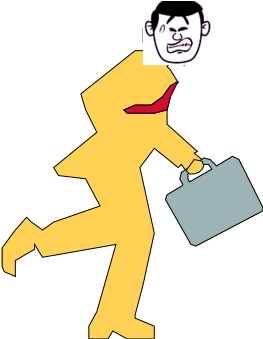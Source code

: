 <?xml version="1.0" encoding="UTF-8"?>
<dia:diagram xmlns:dia="http://www.lysator.liu.se/~alla/dia/">
  <dia:layer name="Background" visible="true" connectable="true" active="true">
    <dia:object type="Cisco - Running man" version="1" id="O0">
      <dia:attribute name="obj_pos">
        <dia:point val="28.956,10.8"/>
      </dia:attribute>
      <dia:attribute name="obj_bb">
        <dia:rectangle val="28.955,10.799;42.051,27.299"/>
      </dia:attribute>
      <dia:attribute name="meta">
        <dia:composite type="dict"/>
      </dia:attribute>
      <dia:attribute name="elem_corner">
        <dia:point val="28.956,10.8"/>
      </dia:attribute>
      <dia:attribute name="elem_width">
        <dia:real val="13.094"/>
      </dia:attribute>
      <dia:attribute name="elem_height">
        <dia:real val="16.498"/>
      </dia:attribute>
      <dia:attribute name="line_width">
        <dia:real val="0.1"/>
      </dia:attribute>
      <dia:attribute name="line_colour">
        <dia:color val="#000000ff"/>
      </dia:attribute>
      <dia:attribute name="fill_colour">
        <dia:color val="#ffffffff"/>
      </dia:attribute>
      <dia:attribute name="show_background">
        <dia:boolean val="true"/>
      </dia:attribute>
      <dia:attribute name="line_style">
        <dia:enum val="0"/>
        <dia:real val="1"/>
      </dia:attribute>
      <dia:attribute name="flip_horizontal">
        <dia:boolean val="false"/>
      </dia:attribute>
      <dia:attribute name="flip_vertical">
        <dia:boolean val="false"/>
      </dia:attribute>
      <dia:attribute name="subscale">
        <dia:real val="1"/>
      </dia:attribute>
    </dia:object>
    <dia:object type="Standard - Image" version="0" id="O1">
      <dia:attribute name="obj_pos">
        <dia:point val="36.05,10.4"/>
      </dia:attribute>
      <dia:attribute name="obj_bb">
        <dia:rectangle val="36.05,10.4;39.55,13.6"/>
      </dia:attribute>
      <dia:attribute name="elem_corner">
        <dia:point val="36.05,10.4"/>
      </dia:attribute>
      <dia:attribute name="elem_width">
        <dia:real val="3.5"/>
      </dia:attribute>
      <dia:attribute name="elem_height">
        <dia:real val="3.2"/>
      </dia:attribute>
      <dia:attribute name="draw_border">
        <dia:boolean val="false"/>
      </dia:attribute>
      <dia:attribute name="keep_aspect">
        <dia:boolean val="true"/>
      </dia:attribute>
      <dia:attribute name="file">
        <dia:string>##</dia:string>
      </dia:attribute>
      <dia:attribute name="inline_data">
        <dia:boolean val="true"/>
      </dia:attribute>
      <dia:attribute name="pixbuf">
        <dia:composite type="pixbuf">
          <dia:attribute name="data">
            <dia:data>iVBORw0KGgoAAAANSUhEUgAAAPUAAADgCAYAAADbqiBNAAAABHNCSVQICAgIfAhkiAAAIABJREFU
eJzsvVd3HAd27/ur2Dl3owNyZE4iNZJmLI19Zuzlu855OC/+Pv5Gvi/XnvE5nvEkSRRFiiQYEEhk
oHMO1dWV7kM1GESKACWSACn8sXqBocOu6vrXznsLjuM4/NxggWPaaAWNVqHFo7VHrDxa5ea333Lv
0T3ubNyl2WsetZQn+AGIiCTVBLlwltnZWebm5snlsoyNjjGSHCGTyZJMJwkkA8hRGUERQQSEo5b8
3UA+agGOBDZYus3u9g4r91b5r6/+i8XlRYqlEtVmFW2gHbWEJ3gFHBzaZoedzi7tjS4bjU0CgQAj
sREmUxOcmT/LuXNnmVyYIqkkUYIqqEct9bvDz4PUjvuwDAvbtGhWWzRKdW7eusW3337L7/76ex6u
PzxqKU9wSDg4aLaG1teo9KtQdP897A0zERtnL5+n2qpwtl1lqjlNNB3FF/Xh9/vwen0ggSAN1fYH
qL2Fn4X5bboPrdFDa2h8e+Nb7t65y43FGzx4/JCd4jaNzom5/b5DkRSCaoBYJEY8nmAqN8l0ZpqF
hQWm56aZnZ1hYnwCISQi+EWX0Cekfs8w1NCDzgCjM6CwXqS4VeD3f/g9f73+N5Z2l9ir7R21lCd4
S4j742RDWU7PnmJhfp6Pr1zj8oXLBLMh/MkAqteDoiquvSoOX/QBkPzDNr9twIJeo0d9p8b9O/d5
sHifb+5+w72te7S01lFLeIK3iI7eYdvapr3cYmV3hXqrTqvZYWZhmrHJcZKpJEpUgSDgOWpp3xw+
TFIPNbSpm5hdk62VTR7cesDNOzdZXFpkaXuJUrN01FKe4C1jYA0YWAM6eod8NY8oiTTbLWY3Z5ka
n+Ls2XNMzU4RnYri8/iOWtw3hg+X1DaYXYNuscPSnYf87j9+x/2tB6yX1+n2u0ct4QneIWxsHBwe
59coNkrce3CPdDjDb3/zG3Sjz5n4GXzxE1IfTww1tKEZ6G2dzaUNVu+u8Ncv/8rNpZvsNfao9etH
LeUJjgAODh2tQ0fr0KRJsVxCDIqUu2VKWon50wtk0mnC0TDeoA9Jld7b3PaHR2rbDYw1dxvcv3mf
3//u99xa/o712gZ9o3/UEp7gGKBPH8M0+PrB16zurVIsFPno3Ef84he/YHp+GnlCQRIlUDgh9VHD
MiyM1oDieoHV+4+4decWt1fvsFXZQjM0bMc+ahFPcAzg4GA6Jq1eC93Q+fb+TVqtFnq/T61a42z/
LMnRFMFk0NXYEu8VuT8sUusWWlUjv57n7u27LC7fY726TrPfPCH0CV4K3dB5tPeIeruO2TfotXv4
vX5kUcbn97kaWzpqKV8PHxSpG80GD+7c56svv+LLW1+xtL1EV++eEPoEr4RpmTS7TR5uL9HWO+Rr
Ba5tXuOf/vmfGBkdwRf3Iyrie1Nq+kGRutlssri4yN9u/I3rS99QaVaOWqQTvCfoG33WyxvslHe5
d/8e9VqNc/NnCXj8eD0+CPDekFr613/91389aiF+NGxAB62ukX+8x82vb/J//vv/8N3Sd9TbNUzL
PGoJT/AewsbGNE0qxSq1ag0JEWwIB8LuE465Kjzm4r0aju3g9B165R6b9ze5d3ORO0t3WC9sHLVo
J3hPYWOjo7OWX6ear1EulfHIHrAhnUojhkREj3jwGx0h3mtSW5ZFu9bi8fIq//WH/+IPf/sjpXL5
qMU6wQcAE5MWLVZ2Vvn9f/6e/qBPIpEgNhkjFooftXivxHtJasdx3Iqxvkm9XGft0To379xi8eEi
PXpHLd4JPgBYw5/d6i79Zp9wNMzM5DRzyjyRbARBEhHE49m++V6SGgestkU332F9aZ37S/cpNPL0
6GFy4kef4M2hb/epmBW+WfyGVqPF/+7+b8ZzYyhhFSWkHsuqs/eS1I7toDV7VLYrPFp5xNLqEpVW
FQPjqEU7wQcGExPTNlkvbFApVJk/Nc+nV39BdDRORIoieSVE9Xj52MdLmkPCti2KpSL3H9zjm9s3
uHX/O6qN6lGLdYIPGDo6DRo8WH/AH//4J1YWV2jn2wy6g6MW7QW8l5rasmyKxSJLK8usbT8mX8sz
4Pid3BN8ONj3sdf21vny1lfIHolEIsGIP4035j1q8Z7De0pqi+3tbe4u3iVfyaOjY3NSNXaCt4/1
/DptrY0/5COTyeAZ8RIbjx21WM/h/TG/bcAEs2vSq/bY3dtldXuVWqd+QugTvDN0+12KtSJbO1ts
bmzSrragD1hHLdlTvD+ktgAd9KpOc7PB5uYWy3sr1Lsn/dEneLewhjGdRyuPaeab0IbjFKN9b0ht
GzZW16K6V+HxymNK5RI9o4dpn6SwTvBuYds2xXqJ5e0VNrc2KefL9Dt9V/EcgzGe7w2pnYGN2TTY
3dzl7uJdSuUiznE4gyf42cGyLfZqeyxuLPLw8UO2NjbpNDqutj4GnuB7Q+qBPqDVbLH+eI1bt25R
KBaPWqQT/IxhOiYdrcPG5gYrS8s0Sw3oO2AdvaJ5b0jd7/dp1OosLy/z5Vdfsru7e9QineBnjr7e
5/HaYxbvLFLfq4HmHIuA2fFPaQ2APtTzdZaWl9iu7NCwm+iOftSSneBnDlEU8Hl9BAIBZI8CsnAs
1OTxI/VwIqjjONi2jd2xsGo2e+t5bt+9zUZhg6ZzsiLnBEcLURBRFQ/BYJBQJILqV11SH4M68ONH
agvoQ7/Tp1lvUN4rs7e2x/XvrvOHb/7ARnHzqCU8wc8coiCSjqSZyUwzMz5LNpfBF/K7bDoh9Yuw
DRujYVDdrbC68ohHj1Z5+PABN5du8eXiVyeFJic4UnhVLyF/iIXxBS7PXeLcmbNMzEwQiAfckcIn
5veL6Pf7lHdL3L55m3//v//B5u4GxVqJUr2EhXWSxjrBkWI6O82l+UtcOH2BS+cvkpvNkZ3OEUwE
TzT1Eww5apomWlujuFXg/q37/Plvf+F3f/wdxUYRnZOg2AmOB0L+EGOpMU7NLHD+wnniU3FCmfCx
Wot79KQGcKDf7rN2d43FW4v88f/+gcXle9R79ZMe6RMcK2zvbfO18xWxeJSp2Sl8GT8hIXzUYj2H
oyP1fpTbctyxRPk63331HV/+7Uv+ev2v7Nb20NBOfOgTvHWIQ0f4MNdapVnB0A3mN+Y5t3OO2GSM
EXvkWPjS+zhaUSywdZt+tU9xrcj1r7/m+q3rFDsl+vRPCH2Ctw4BARkZBeUJuV8FExPN1ihUimxs
bNCqt8HkWJSH7uPINLXjOJg9E62hsfNoh+X7SzxYfchafg0NDes4lOac4INCxB8hGoiQiCeIRCLI
ioIkiti6TbPVYmVnhXrn1V1/Dg4Da0C+mGd5eYXTF8/Qa/RQQyqyb0inI/atj5TUelunsddg+f4S
iw8WKbaLJ4Q+wVtDNpbhzNhprly+wqlTpwiGgsiyQqNaZ2ltmca/Nw4kNbjjtMqlEo9XH7G3sUez
2CQiRZC98pETGo6S1LZDo9pgc32Db+58w9eL16m0KieEPsEbgYhI0BskGogQCUcIhUNcmLnAuemz
nL98gbmFWXxBH5Ik0Sy38Pi8/O4vv0dCOvAatB2HhtZku7LD2sYam483mfHN4N8vQDnihXpHRmrb
tqnWqqxtrHHjwbfcXL6JpmtHJc4JPiCICEiIJAMJ5nKzzM3MMTkxyfzcPDOTM6SnMsRz8eGmDQGf
10+pXCLoDSIjY2O/sh7CwUFzNCp6hY3dddYerZHKpRjJDANmP0tS22CbNqVCkbX1dUqVEh2t88Y/
RkJERsbCPpkH/jOAX/WTDCfJpbLkMjnmpueYnZ4lN5YjOZIkmUoSj8XxR/2oIQ9IrhsoRURCiRDZ
VJZMNE2hU0Q3X10bYWOjDXpsbG6w9GCJhdMLWLMWoioiHLENfjSkdtxy0HK5ws72Dr3e29mqISHj
xYuBcVKN9jNAwBtgNj3Dxxc/5upHH3H64hnGZsfxxXyIPhFJEhFFEUEQn+Z9HMAn4Il4yaWyZOM5
6v3GgaQGGAwMdnZ3ebT6iEalga3bCAHhZ0ZqG3CgV+tRz9fYfLTJ47XHtDvtN/oxfsVP3B9jdnyW
U9MLeANebMmmp2lomkaz2aTdblNvNGi2mzS6dXpGb2h2neC4Q0DAJ/qIeCNkc1ly2RzxRJyx9ChT
mSlmpmcYmx4jNTZCOBV2o9ISLw1iCQgggyfgYWJinImxcR5XH7vDBA+A6ZjUtBp7rT3q7TqapuGz
fIdKjb1NvFtSO4ANWr1HbbvG9vo2G5sbdM3uG/2YgBpgLDLGZ+c/5be/+Q2pVApVVanValRrNba2
t9nb22N9fZ2tvS0sw0Q3dJzhzwmONwQEAlKAbCDL1bmrXL16lfn5eaYmJ4nH4wSiAaSgjOgTwcPB
1RgieHwquVyOXC6HZ+lwi6htx6ZltChrZZq9Jv1+H9VSUVB+8jH+FLxbUluAAdVyjfXNDfLNPDWz
hm6/2dpuBwfLsfF6vaTTadKTGaSgTLgXJdPJMTo1RqPaZG9vl0KpyF55l2qjSrvbodfr0u120TSN
Xq9Hp9eh1WnTd/onNehHiIAcIKJE3AH6qRHG0+PMTsxy6tQp5k/PE8/FiCSjeD0eRK+EoAiHb7AQ
QPV4yGSzTIxOkAvl6NZ7tMwWlnNwNmZgDCiXyxT3iniCHryq111Qf0QBs3dvfpvQqNXZ2dmm3C7T
tt+s6Q1uuswyLRRVJRaPk8glEGISgimADoPWAL2tU63OUKvXqJYr1Ot1qtUqjUaDeq1Go9l0/61W
pVAu0DLbtJyWO7jBtp8Ocdj/s/PqiOkJXg+iICJJEpIoIUkSI74RRoOjTExOMDc/x8zsDAsLC4yN
jZEeSyPFJKTAj2DRkPSKqpAaSTGaGSUTylD2lOlanUOR2jAMqtUq5UKZ1EiKUDiEIAsI0tH41u/e
/LZcTb25uUmn8+Yj3uDeOff9Zn0wwLJsZKQnd25JkvAGvCRiCYJ6kJH+CLquo/f76IMBuq4z0Afo
Ax292adX6VFv1yk3yzQbTWq1GvVGg1qtRqPZoN6s09SadI3uSUDuJ0JExIOHRCjB5OgEY7kxJqcm
GUuPMZmbIpgKEk6HCYfDRCIRAoEAUvCnL6lTVIVkKsX4+DhTU1OU2iWK2yUGg4MbivS+7rpza+uk
UikCsQA+nw9ZOZo49Dv9VMd2wIR6rc7Ozi7dzpv1pfdhmAYds01H62AYBrY9LMyV3Iekund1BYUQ
oVe/WdeBukO9VqdULlEqlMjvFSgUC+zt7VEsFsmX8pRaJRr9hhtpd1zt/aw2t20by7Lc37b727Zs
bMc+MC/6oUESJCRBQpZlJOnpb1EUUUWVoBhgLD3GhYULnD59mgsXzzM6PsbE1CQE4aCv7MdAlmXC
0TDJdIrcaI7EXgJp73CaXx/oFAoFtre3mZmZYaQzgppQkY8oufTOfWpn4FAtV9nc3HzjUe99GBi0
aNO1uwyswZDUDj+qhs8DxAX83iDZiExsJM7ExCSddodWq0m73aHZatLW2vT0HpZtYZomlmWh9TW0
nka706bT6dBstmh32rTbbbrdLp12m26/S9vp/CwW/AnDn6gaJeqNkkomicfjpFIpotEo4VCYYCBI
JBgmHk2QHcmSSCdI5pL4IwGIwFuLQUlACDwJlZFMingsjiQfktS6Tj6fZ319nVOnTjHWGiNkvoU7
zyHxbjW15WAbNs1Wk0Kl8NYqyCws+vTRHR3LMl1/1/mRZbnyMOWhevAEPIQjEZyUgzEwMAYD10zX
dfSB/sQqME0TyzTdQFunS7PepNVoUa1UqdXr1Ot1Go0GpVKRSr1CvpunoTcxbfO1O9P2s6LHKRkn
ixKq5EGWZERRRJYlJElGkRUUWSEbzDASGmF8bIxMJkNufJRkKkk0FiUUDhEOhfAHAgQCAVS/ihJU
ETyCe4N9WxABDyhBlWg8RjgSRhIPR2rDNKg2q+TLeSrVCp1OB9M6umKnd0pqy7YwDZOW3qLar9C3
D5EM/JFwcLCHJjDOG7jgRdyIpgx4QXZkRFtEsVV8ln8YMHNvHs7Q/LZMC9OwMNoGZtuk3WzRaXVo
tVq0mk3W1tfZ2NzgzoM7bOQ3qOq11zonAsKwZVDAwDw2dfNBT5BcOEckGMXn9RIOhQmHQ8SiMSKR
CKlYikQ0QTqdJpFKEB6J4Iv6UfwKsiojKzKy5N4IREl0z/k7Sv3KikwkEiEUDCKKh/tQ0zFpmk3K
Wplyo0yr3cIyj+67eKek3tdifVOja3Xf+kXo4Ax92zfwZuLT34Ls6kdROOBL37f6+4AG/Z6GrvXp
aRrddgdPwAsCrG+uIyId2pIQBZFEJE4qliIejRPwB9DNAYZpvBCddxwbx356g3Ne82S02y0qlQq6
qTNwXh008igewoEws6MznJs9x0hiBK/PRyTskjoajRKJRAiHI4RD7t+D4SBqxIPsV1zT+qjrpiWZ
YDBA0B/CL/lQUA6cvuPgMHAGdAddWu0W3U4X6+eiqW3LxjQMTNvEfBdR4qGSPjLDdH9ulRdQQQ2q
yLaM1/YT1IJU61V2t0Po9GnqDYxDLvtTZIVL85f4+09+zflrF5icnkRv6uidProxwBgYmKbhugiG
gWEamKaJMfT1Dy++wP379/jDH/9IsVOialRf+fxoMMrl2Uv8+vMv+OIf/57sRBZREZ8LiLkPVws/
CZDJwg9WfL1rSLJEIBAk4o8Ql+O0xBYNu3moa9UwDTde0ulgvsZ5ftN4t+a3aaL3dUzTfGfR3iP1
NPcv0mHUXRQlRFuiXalRKVZZXlvh/uMHlFpl+raOfQjLJewLk46lOTN9mivnrnD24jkm5iYx2gOM
jsHAGGAMXJ/eHBiYholpmpjmfgDvcD67MJxLH/FHMHsmm6VNNmtbVBpVKo3KS6vvLMuk2+/S62vY
pkXQFySWiqF4lWMzafMgyJKE3+8nFo2RTWZpak1arfah8tWWZaFpGv1+/2nG5QjwTkk9MAy63S6G
8TMdJmgCA9i8t8ndm3f5t//8N7669TWtXgsD41A3ulw8x5WZy5yfP8/M7AzheATBJ6BIKrJfwWv5
cCwHbDcw6Vju0jbHdjuSXnfsTjyRYHJigkePV7m/9IDri99wvXH9pT58vdPg1qPvcGTwSB7QBC5f
u4wyohwbTXwQJEkmGAwykhphdmaW+qDOdmfnUBaObVn090l9yJvn28C7IfVwyKBlWgwGA6x3dRcT
nmqcN/merw3TfXTrXbr1Lne/u8uf/vInlh+tUG6WDxXxlnDz6lPZSa5ducbc/DyJdBJfwIsgCgjq
0IQd1te/9De8tumS8CdRIwqBeIBEIonH70WSJR7tPmartPXccy3botfvsbm3yVc3vyYUDpNKJhmV
xwjIAURFPHKf+SBIkojP6yUWizI6Osp6aR1xXTzU4jvLtt3CpcEA2/mZkNq2LAxjgG2/G39DAARh
yOyjxADoQWO3zu7GLn/78m/8f//177SM1qFTWCoqQQIsTC3wxRefk5scJZ5JIPpF90CHJv4TvCG/
wxfx4Ul7iGeTnJo9QyabJZfO8m9/+H9fIPU+8pU81XoVr9/DVG4Sb8CHL+hDDLwPpJbw+XzEY3Em
JyZY3kkeOgpuWy6pdV3H+eDN76G2cGwH23KjsW8TbnxKREREEIQj53Sv26Nb6LJ0f5l7dxZZ21qj
qTcPNdPcJ/sIqSHmx+c4v3CeT371CblTo4RjYbfWWeHl1sMbOmYBwa3BDkgoosLo6TEGngHb9R3K
5TI75R3Kzcpzr7Fsi77dJ1/Ms3hvkXAkTDAUJJQJ4fG8zWTzG4AgICoi/pCfdDpNNBo9PKltm8Fg
gKEb2MZwra07XOWd4t2S2nKw7TeUYnoFBERk3FJEURTfgg3+eug0O+Q389y+eZs//vcfebT3mP5h
GnaBoBJgIjTOr699wb/8y7+QWciSWci6x/Mu23a97iMTyxCdjNBsNOmVuvz37T+9QGpw0zzFUpFv
v71BPBwjm8oiB2Q88eNNakEUQJXwhQNkcllisTiieLiLx7ZtdH2A3h9gD2yX1EewuePdBcocsG0H
y7Zw3rK/ISMTEPz4JT+KpCAK73jEzNDdwAAGUNgo8O2333Jn5Q4rxRUavcaBbxFQAySDSebH5rh8
6hKXLl8mM5olGA4e+YoXUZTIZjOcO3OOYr1Eo96k0qnQ0Z9v0Kl36yztLZNeThOLx7kSgehk9Iik
PiSGRUaqXyE6bBgRDqpHGMKtDbDcIJnNkc0Cf8fmt41lma9dAPG6UASZoBQkMCS1dEjz6Y1heLy2
ZmM1LbZWt/jqq6/4buk7Vkurr3ypgIAoisQCMc6OnuGjix/x+ed/x+zCHJmxrNvQcMTbICRJIjea
4+KFi1TKFSrFKoPdwUtI3aDebRB6GMIv+0nOJFm4dsoN7O37RMctIj4ktRJQicSjBANBxEP6b47j
upe2ZblZhyPKp75TTf20yuntHq2sKAT8Afx+P4osH9onemOwAR0apQaFjQKLK4vcXr9NoVE48KVe
xUs6NMLFhYv84+f/yKnTp5g9PUssHXO7k452qAbgmqiBSJD0ZIb50wvslvfY6eywV9976fPLlTJ3
F+9x/soFOjttvDGvO/jvuBEangQdRY+IElRRfSoewYOMfKjhlceh3+6dRr+fBMretqaWFYJBtylA
UZRD+0RvCrZp42gOhZ0CN2/d5Na9WzzYevDKBhZJlPB5fKQjac6NneVXV3/FP/3zP5GdzBKIB93R
PN53eBA/BMctU/VHAqTGBebr8xRLBe6s3UXZUjDtFwuLKrUq/ZrO46XHFFYKpGZTKF4VZI5skMAP
Yp/UqogYEvH4vfilAG2hg+m8HxNpj8CnfgeaWpbw+3z4vD4kST60T/SmYA5M+s0+K6sr/Oef/pN7
y/cwzFdHuoO+IBdmL3Bx4QKfXvmUU+dOk5pN4Yl6EbzC8UkF7ee9JZB9ErFElNHMKGOxUVL+JLV+
nb75fBBQx53/9nh3jevXr3NV/IhwMIwYFsF3zEi9DwnwgOpTifoitLsteoNXT70VBGHYiCK5N6sj
OrQfR+pnOTlMVTnWsL3RTQ67fpMoPPX/BNdsc0e0vt2jVRSFUCjsTsVQpGGu+q1+JDCM7ps23UaX
yk6FpaUlvrz1Jdul7R803SRRIhwIM5mZ5JeXPuPTa5/y6a8+JTWeQorLCPIxu+j3v3sRJK9MJBFl
bHSM+Yl5Njc30QuDF0htDn9Wt1f4768CxFMxJkcnUVUviu8YrYt8FkPf2uP1EAvEqLarMHh17bso
Ciiy22kmyMKLsY/nioGcpy3+Q848l/76CV/7j9fU+8INwOnbDLQBtmkjiiKSIiOpkqthvLjCyqB4
FPx+P7L8dg0EVVWJRSMEw0EkVXpnWs4aWAwaA8qbZR7ee8ja1hrdwau70byql4uzF/jozEd8+vGn
nD53hlA2hBiSjjwg9lKIPLkYBUnAG/Axkktz4eIFCvUiBa1Itfvyi3+ztEWn3+XC5QtcrF8iFosf
+eTNgyDLstvXrR6cihNFEVVVUT3KywcfWrjVhTpuQZIDCM6Tnn28vJEa+cOza78qzLCxDMsdDtDT
MToG/VafXquLOTCRZRnVo6L6PHjCKkpYdftjBQlrYLjyvmVN7fF4SSQSRKIRJK8M78hvM3SDRrHB
2vIaN27eYOXxCl29+9KqMVEQSUYTjGfG+fyzz/nko19w9uw5RsbT+OI+RO9xZDTPpdNEUUQNqMSy
cc5ePEupXuL++j3ypTy6pb9QKllr1ai1amzubVIsFvFmvASt4JEUaBwWiqIQDAYPVTQjCCKyoiBL
CqIjYPXdJponTTWagamZWF0LS7OGbqiDoIpIXhlPREX1q3i8HiSP7G77+BHxoMOT2gYssDoW/Waf
aqVKuVSmUWtQr9ZpNZro+gBFlvH5fQQCAaLxKNF4lFAohN/vp1Vt0e11Md9yQ4fH4yEejxOOhJBU
8Z1pvH6/T76Q5+HKQ27cucHqxir64OVjhWVZ5vzMeX5x+Rf8+h9/zdlL5wiHw3j9XrdG+n3AcFqI
N+5lbGaM+b0FJlOTbPq2KPfK6NbLj73ZbFLI50lNp9xc/jHoo/4hyJKMz+dDVQ+2KARBcLeAOCL0
BAbVAd12l07LbcdsN9t02h167R79nubGl3CHHnr9PpLpBPFEnJFUCn88gJJQ3y6pTd3EaBvsre2x
tbrFxu4Gm7ubNJtNms0m3W6XwWCALMt4PR534kU44k59DEYI+0PD+m+HeuPgdaE/BgICEhIhr9tl
E43Hhpqad6IJut0uG+sbLK0s8Xj7MZVm5QVfWkBgMjfJZG6Sf/jlP/DJtU84d+k82Zns2xfwTUMA
ZJD9MuGRCNmJLLOTs6xtrNHea6NrLyd1qVhieXmZkYk0yZEknuhwSMIxhCy7rZiqevCAfwe3uKrb
6lDYzFPYLrC+sU61VqHTdefU7c+U7+v9YXrXnbbi9XqJx+NkUhnmJmaZXJhk+uosXnmY8niN6/fQ
pB50B3QKHRZvLfKn//4TD7cfsrq3OuzVdZvvHdtx/X1RRBSfNsUHpABBKUgmkSGdHKFULB1ewteA
hIQXLxFvmJHECJFYBMnz7nzqbrfLxsYGm9ubtPovtlOKw59rZ6/xm1/+hitXrzB3apZg8uiG1L0R
iIAXAnE/k9MTjD0eY722TvMHMnj5fJ779x8wPTNNLpMl7kkcW1JLsks4RTlYPtu2MQYGlXKFpQdL
bBd2+PPXf6ZYL6JZGqZlDifKWk8IDa6GF0URRVHIxNJcmrnEL9u/InMmh3c4Hed1cCCpzb7JoDNg
59EOjxcf8/WNr/nrrb+yU9t5UkwhCRJe0YssyO7IIsfEcJ4upVNR8eChUMuTqCQp1t8OqRVJIapG
SEVHGEmlCUfDb9f8HgYLLcPC0AwqexVW1lZY21ujq3dfyNdO5iaZyc3wxSdf8Hef/h25uRzxbPzt
DtR7Fxjmdv3hAFPT05yaOcVWYRtjYNLUmljf68rL1wrIosKZjTOMT46xgP/aAAAgAElEQVTjS/vx
JwJHI/sBkGUZ/yEDZf1Bn3y9wJ1Hdyl3y+TLee4uLdLoNZ5YbAICXtGLIijguJtkdEd/8v/VWpVe
u4fjhcxUhpnZGTLZDGpQRQkc7sZ3IKmNrkFnr8PagzX+8pe/cOP+DR7sPGBgPR1pKwsyUTWCT/Bj
GgY9q0fX6aKjY2JhYGBiord0Ct3ic699k1BlhVgoxkg8RSKZJBgKIirS2zO9h8sJLM2iW+pS2irx
ePsxO5Wdl/qTZ2fP8r+++J98/PHHzM7PoiQV8HE8o9w/Aj6fj9HRUean59na2KLT6tAb9F4gdaVT
QXd0Nvc2yecLZLXcEUl8MGRZJnBI87s36LFV26LQLqBsKBimgdbXnhB231ILikFCctDV7LZJw2o8
mf/e6XdYya8i35GJB+J0P2oT+NRHOBd5c6Ru1Bus3lvl5u2b/Pm7P7NV2qI36KGikvAmmJ2ZZW5q
jvHUGGFfhMFgQKvbpN6pU6wWKVXL5Kt5ig2XzG+L0ACq6iGZSJBIJ/AlfEhB+a1GVh3HgQHoDZ38
Vp6tzS1qzRp9s/+cls4lc0xmJvjVL3/FZ7/5jNzYKL6UzyX0MQ0Q/Rh4fB5SuRHmT89Tb9Rp6A12
W7v0jefz1oZt0NN7FMsldnd3Oa2dOSKJD4aiKASCgUNFv23HRjd1dw3u0PUQEEiGkqSiKbKpDKlk
imwsQzyUAMfBMA3KnTLbpR2+fXCTYrWINtDYKmzz5xt/xrJNEtEEk/IUE7nDWTMHkrper/Pg4QNu
P7zNjeUbWLaFgIAHDyP+Eb64/AW//c1vmZ2dJRFPMOjr1Go1ioUiS8tLPHj4gBsPb1BtVV+4Y79p
qKpCLBojmowix2SXNG8zQOaAozsuqXfy7O7u0tN6L5rdmQn+4eo/8Omnn3Dms7NIkvTejPd5Hage
lehIlMm5KfS+znphnetL1+Eli1hs26bRqFMsFen3396o6J8KWZaGmvr1ff795QXpaJqL0xe4cvEK
58+eY3xinEw6gyAImIZBvljgu3vfsVfeo1gtAlBtVbmxdAOPz8P85Dz+TJAJJg8n80FPqFQq3Lp5
i/X1dQbmwCW07OHU1Ck+Of8Jn/ziE86cP0M8Fccf8mNZJr6kj0g6QmwkxuzMDGcvnOHz/OdUqhXq
jTqLq4s83ll77ZN0EBRFIRwJEwqFkJW3X7zhOO5Q/3a7TX4vTz6fR+s/jQ6l42mmMlN8/vEX/N2n
nzM1NY3qVY94GuLbgyAJSD6JUCLI+MQ402PTTMYnMTSTRr/xXHmw4zi0221qtRq6fny3ie6ntLyq
FxmJ/SVJL4MqqgSVIJlkhomJcVLJFKFgiKnsJFO5acanxsmOZYkkIgSjQQQEbNtCiXuwvDb/M/+/
GImM8HBpiWqrimZqVOtVHj16xNj0GLRxZ88fYDQcSOparcbi4iK75V3AvfuossqpuVP8/ed/z+Ur
l5mYnnA/SAVRVFEiKuGRCLmxHJx1+LT5Kc1Wk7X1NTY2NuhpvbdCalmWCQZDBAJBJOntl7U7joNh
GHQ6HUqlEuVy+bkLNBPP8MnZT/jlR7/k2tVrhHPhty7TkWI4UskX8ZHOjDCRHmcyNkm1VqOlP78W
1nEcut0uzUbzWA+ilGSX1B5FfdKp9UNTX1VRJe6Juw05n/2KM6dPk8m4Jnc0GnULsQKKWzk2JKbk
yMQjHiSfzP/T/mficoxevofedjfMtNttNjY2qBSqLqlD/ARSDydfaj2NYr9Iy2wBMJmZ5MzkGS6f
vczkzCShkRAEeDoja38ihzT8rQp4Al6iSZFp7zTRaIwvb31FXIrTtbvozk+/S4uIePESU2KkYkki
0chbL0UFtyrMo3qIRCKMjY4xMzFDvVlH6Av0B33GkmNcvnSZ6dPT+LN+5ODRLEx71xBVCU/My+Tp
Kb74+y/QJZ3qrSqdQee5klnbfjetuD8FkiiiqCqq7MGDBwcwv0dqn+ojG80yOzrDqalTXLpwifOX
zpOdyBKIuBswFUVFFCS3PFTmeb5I4A15mZqbpt1o83DpIV2nS6vQRutp5AsF8rt77G3vEhoNEQq9
WjnIP2QKOqaD03Poa31qgxo9y+1QyaVyXDt7jdNzpxkdHyUYD7q+67PY9xVlt/ZbxYOKB6/Hx0g4
zWhyjLgSxzTMH6w6eh1ISASkADFfjEQ0STgc/vGkPsz1td/fLwgoqkIoHCI3mmNmYoZauYajObS7
bSbSE5w+fZrR6VG8SS+SIj33+g8VkiohRSRGp0f5uHeN7eI295bvY1omXet5B/s4ExoY5o9VVMm9
ho1niokEBGRZJhqKMj82x9VzV7l06RLnLp5jcnaKYMLlhmM7OIaDozmYuokoDcs/h/XzSOAJeMiN
5+g0O0zPTLNT3WG18gitr1GpVCgWixTyBYSwQMj5Hqm/dz29eOW7tyKMnoFW09Da2nMnfiQ1wpkz
ZxgbHyMSjaB6Dg71PzlBsojgU4glYmSzWTqVDq1269Cv/yH4vD4mMxOcXjjNxPg4sVgU5ado6mGq
CnP4Z/F7j/2TKAJ+8I/4mT83jy/gY3JqkmKxiNbXmDs9x8T8BIFowN0J9XPBsNIsnIkw7Znls9Zn
GAODv373V75dvuk+RQCv10MgEHgnVtWPhSCKKIqMKqt4Ra9rWQ7p4Pf5uTB3gY8vfMzVj65y9uwZ
4pkEsXgMT8DjllZ3oN/t0+v00No9+t0+iZE44XgYMSjBflutBATAE/OQTKeIxeNIkoSu61S1Kvlq
gc3NTXwpP1kj99QafglePJs2YILZM2nX22hd7TntFY1FmZqaYiQ9QiAUePk0S+eZ97J50gQgiiKo
EImGSY+MsNPdcf2EnwiPx0MuO8rM1DSZbIZwOIx02AtlKKvjOO4QB9PGHJhPim5EQURSJXdxm9ct
spc8z2hcFTxRD1lPlmjEnRXdbrbRdZ3ISITkaBJP0HOsmxbeOIb3L3/Mjz/m53z9PGJXoNVvsVvb
xTQtt6ElkSKRTOA5RA74qCCKIpIso0gKqqQiWRI4IIsyEX+EC/MX+M2vfsPlTy8zMT+BIzuYhsmg
N6BT76C3dZr1Bo16w6377vaY68+ioqCKXhRFfUpQL8hBmUgsQjAYRJREBvaAlt2i2qqQz+cZa425
yuYVwfiXk7oPelunWq7SbDWfWyES8AdIJpP4wr6nrWLfx/7gveFiOKShEEPLJRwOk8mk8Re+b7f/
OHi8HkZHR5menSGVGcEfChx6t/C+vI7hYDZNOo0OxYJr6mxtbOFRPSSSCZKpJOlsmlA6RCjzTFnn
UCvhB0VQiCpRAuEAlm6hhlXk/drznzHSmQzeaz4UnxtgrVQqdNodZsZn3FRoInHUIr4SguCa2R6v
B1mXEQ2RhC/BfHqeK2evcOnKJeKZOBYWg/qASr7C3vYeK0srPFp5RLFUoN6ugwWSLfHb3/4WG4ec
kiPmjz83s10U3HJRWZbd6Dg2Awa0+x0q1So9TTtQQcjf/0/HdnAGDnpXp16v0+12nzO/vT4v0VjU
1T6q++a2aWMb9pMWM2NgYBkWVsfC7tgIkoDgERAcwBYY6ANUVX1jJqmqqqRHRsiN5ggnIqh+z8FE
emYWuTWwntS2VwtVt357c5OVlRVURSU1kmJsbAyjazCqjLrBwWcneg6/FFl0a90dn+tDoeJuzvgZ
Wd4vQzgaJiyHUf0K4xNjFHYK1Kt10uk0qewI4fDxzQoIgrvdVJZlPB4PkiUhmiJhf5jRxCiTE5Pk
xnPggV67R32nzvryOstLy9y+fZv79+9RqpXo9DsEPAGC3hDnz5+n3W4zGBjPb09hf3qKjCzJCILg
NolgoekazWaTvv5MTv8HiP2CnrVt1/zsdrvU63U6nc7zpPZ6CUVCyH7ZfbUNVs+iV+vSqDSp1+rU
azVarRbdVhe9qyNKIrI63HAoiDx88JBCoYjWezNL51VFJZVKkc6l8ca8hy+9HLgTPzu1DvVynZ2N
HfJ7bhFJuVym3W5jGAaFYoFqtUqz2UQKS4zOjLrH/v2zN2xFRAbBFp4Mh/jZmN0/hOE5iXqj+LI+
RnIjDOo63oAfb8iLN/BmLLa3gX0tLSsyqqoi6e4knVAwRDKVJBANgAzdWpe9rT1WHq6weGeRhw8f
srOzQ71WR0IiEUqQSqZIxpNks1nCkWE86ntFSIIoICnSC5bmQB/QbDbR+/pTS/gH8AKp93Ovfa1P
q9VC054PlEkeCU/IAx5wBAd7YKM1NPbW82w83mB7Z5t8MU+z1aDT7aD3dURRRFaGpBYlisUCpXKJ
jtb5/se/FkRBxCt7iQdjJOIJIokIiv8QGxaHQxCNnkG/3qe4XWRve4/V1VWKxSL1eh3DMPD5fGh9
jd29Xdodt3VufG7c7QF+2U1jGEgTJOHpST/iGd3HAsMboMfjxYOXoBrEidkIsuT2jh/jhhbXp5ZQ
FAVFUZBEl9Sqqroz8GQJve+WCT+895Bbd26xeH+Rzc1NbMMmGAoykkq5Smc0TTKdYur0NJGRCGrQ
Hb747LXk9mQP55w9M0zEGC6XHAwGB2ZoXiS17ZJa0zTa7fYLpEbFnT0tu881uya13Rp3v7vLV9e/
4t7KPXZKO2iWhmG5S9DddVbuTisBwV1NYgzQBj9NUyuiTDacYWZkhlR6BH8sgOgRD0Uix3boNrpU
d6osP1zm0eojlpeXqdfriKJIKpVidnYW67HFN7e/oVgpkt/Lc+nqJXcczUFxuJ87kV8BISgi+J7Z
XniMYw77LZGKoriaWnoqrGM7WD2LRqHBvTv3+NOXf+L6/ets7G7Q7/eZG5vjwpkLXLtyjQsXLhAb
jxFMBwkGg+5YL1V+IdC8b35/f6z1fpHTYHBw78SLpMZ5Mp/bMIwXV3juF5eYYPUtmuUm25vbPHj4
gIfLDykUCgyMAb6Aj5gv+qRlzbYtNK2P1tfo9Dq0tJ+eypIVhUwqy/T4NNFoxD1Jh4gym5qJ0TWo
lWrs7e6xs+3uhZJlmWTSzXNns1nm5uaot+o4toOmadi6Ta/TwzHdPUmC8wMD6U8I/UoIsuDWMLwH
EAQBaTgbQFEUREnEcdzroVarsbu9i2mafHfvO+6v3qdeqxPwBhjNjHL5zGU+uvgRFy9f5NTZUwTS
gUOtHdof0PnsdfQ6M/Nfqm8EhOFiuZeceBvX/OyDUTfIb+bdho/F22xsbhDyh5genWZiYoJcNksi
EcdxHPTBgHy+QKFY4MbyDVq9n05qVVWZmBjn1KlTRKKRQ6eNjJZBp9ihsFVgY2OD3Z0dtF6PhYUF
stksmUyGaDRKJBKhWCwS8UfoWJ0naS/HcFyf+QQfPPYHGMiS/MT8dptRGqxvrBO/GyewFeAvN//C
2uYaSX+SUzOnuHTxEhfOX2BhboGR8RFC6RCS/2CTZJ97L5NDEt2Y1EF4gdT7ByGK4tAH/t6bOO4o
XEy36sy2bARHwKN4SEQTjOXGODW/wKmFU+QmsoQTERzcSpq9rT32dtw2zO3dbXS7/1yFzmEhIOBX
/GRCaabHppmamiIYCR3c+TSMNHaaHSqFMtVyhWajgWVZ+P1+JsbHmZqdJpFL4A/48SgewokwwUDQ
zT0O3IYWx3aXtz8Jhn0I2A++WIABpuFmMQzTcC0208KyTGzbfqIx9ifcwv514/qCiuISQPV6UD0q
oiq+vwFDAURp6FfLCqIoYjs2Lb3Fbn2X0FoIX8BHvpxHG2jIQZlULMXCzAKzc7Okx9MEEgFk/+HG
Pe9byt/v9Nt3A0RJPDBO8yKpeXpnUlX1xWqf4QDC/XW0qqoSDofJpXP4PX4W5he4fOkiFy5cIDmR
RIrL4AgwgLGNIqXNIiuryyzdeUiVGob9+sEyURCJe+NMx6c5NbnA7OwsoeghSW1Co1ZnZ8c1uTud
jlvqF3WLaqYXhnXaHhksCCaDhCNhBoMBjuMgiq75JdjCc4U17z32Ca0DHTA7Ju1mi263S7vdpt/v
09c0BgPD3THuuBefO7LaJbSiKPh8XoJB12+MJKLIiag7tP89bTUVBRFpeLOSFdk1v3Fo6k0GjQHO
Ywe/6qfZbD7hTigUYmx8jNx4jlB6mCkapn8PA9sernt+hteSJLk+vXxw9+GL5vew8ktRleEURfV5
c2BIDEEVUOIKCRKcUk/hTXnpa31GRkYYGx0llovhiXkRfMONkypEM1FkWeLK1Su0Wk2+Wr7O6t6r
F8a9DKIokkq6gaz0VIZQNoQSVA42v4daqFFrsre7R6fTQRQlRnOjZHIZ4ukEvrAP2SMjyu4YJFmV
8fq8eL1eTNNEluQPsnXSsR3sno3e1GkUG5QLZba3t57UHLf1Nu1BG8uyMC3Tna819O/2XTVFUp5Y
bNlkhpmZGabmZkjkEgSTQXfs8fEcRfZKCKIbkZaf2ctm4w5EqHQrqH2V3qCHIAiU22W2S9tsbG2Q
SCfwBDzuQgn1cAslHMcZWkXPx7Lk4aw0WZGfNkv9AF5qfkuye1fw+/14PJ7nSW2BYAgQBjWokhnJ
kDmV4QpXnnmTl3ySBKGREKFYiM+++IxwIMSelv9RpJYkiWw2y5mzZ8jN5wiMBg/3wmE8oFausbW1
hSAI+AMBpqenmZ6bJpGNu+m6/ZMmuik8n8+Hz+fDsiz3pH6AcCwHq2PRLrVZf7zO6soKd+7cYXV1
leXlZWpGjZrz6imwEiIqKqPxUU5PnOKTa59iGhaiIOD3+F1CvGek3vdlv09qANMxqWpPFxcICOw2
dlnaWmLqwRTJeJJEJIHH5zmUPw3DjNL+IM9ngmLurDQ/ilc5MPPyIqlFwR1Z6vMSiUTw+/3PkXrQ
H9ButfHIHndu0wF3DXA3eNB3qJbq1Co1vv36Jrdu3KRYLB7qQJ+FgkJQDJCKJMlkMvj9/oNfZLqP
bq1Lr9qlUixTrVZd+QVhGOW3cSxcbf6MJt73ZVRVfeKOiJL4eqt8hi6L0TMwewZra2ts7+xQqVRo
tBp0jS6mbeIVPPhUP+FwmGgkQiKRIB6Pk0ql8IV8+MJ+93z/1PuK7VYBtsotGpUGW1tbbtHN1i6l
colKrUKlWqFYLFCt1qhZNTTn4PSjjYOBSU2rsVJYpXtLY6W4wtg342STWeZOzzK1ME06myaejLsm
6TEnubC/Qup7wSsPHkKeEONj48SiMbrdLt1O1y2o0uD+vfsMegMePXrE9OlpxufGyUxlSI4mX/l5
Ds6TuMWzUBTF3RSiqM/XQLwEL1weoiAiqqKbkorFCAaCzx1Qv9+n1WgR9oRR/apbOPBDpB5+uN2z
MKsm+ZU9Vlcfcf1vX3P9xjcUmgevdv0+fJKXuDdONpVhdDRHMHiwlnZMBzToVNoUt4oU94qUy2UC
wSCyomCYJo5twzBV9WzFjiRKTwjt8XiGWzTF12vQGJr9g7pOt9zl9p9v8+WXX7K8usLW7iblfgXd
1AkLIeLBOKO5UcbGx5ibmWVudo6zZ86SHE0iTciIXhHRKz7NTryOTz88JmtgYfQMimtF1h+u8+XX
X3L73m3urN5xZ8kx+FELWR0cTExqWp2aVmelsAq3IK7GSXmS/I9f/w9+/fmvufzxFWJedzWvoBxv
R3s/cCwIgqs5HVcj+wQfGX+GX5z+BXOzc5TLZQqFAqVSiUqlwtL9JdZW14hGo1y7do1PPvkESZIO
JrXzlNTPfgeqqhIMBg81APHFe74IKKD43dFA/sDzmlrTNBr1Bp6gxw1Ovaxc8omE7qNRb1JaK3L3
7l3u3L3L5uYm3W4Hw3z9yPf46DjXFq5yev40IyMj+HwHlxjaAxurY9KoNsnn827JZ6uFrCg4toMi
y3hUz0sj/QLCMKKrPB+o2Cf1Ya5JE9CgXW9TyBdYebTC3Yd3ydcL1PQamq1hYdFxOpi6Ra/sDqZ4
XFljdWeV7e1tJqYnmVmYIZ6Kk0wn8Pi9eALe19N2Q4ululOltFvi1te3uLd4jzsrd1jbWaOhuaNs
3/SG5Z7Zo0yFzcImS0tLjI6PMjU5iexTkI5z5ckQouDGhfaj0qIgEg6FGRsd4+zZs1z96Ko70iqf
59GjR6yurroTfno9ms0mtVqNer1+qFlsznAYoWVa7tpgRBQU/EML7jADEF9OahXUgEokHiEQDDxH
6l6vR6VSIRQJ4SQd8LgX/nMmwX47o+WA6VAuVrj/4AE3v7vJjVs3GGgDVEUlIocRLZF+v49hGi/d
bfx9TE9M88VnX3DmzBmS6SQe/8FLm82ByaCtUy/XntR1N5tNQqEQoijg9XrxBXzPjxMeto0KztMg
iaIoTwJor6Mh7YGN3bFplJvs7OywtvGYlbWV4RjlwRMTr2drdAc9qrUq1IBNeLzxmJ31XWZnZtnd
3WF6cpq5mTmS2RTxbAIpIj0dvvBD2NfQuoXdtdlY3uDe7Xt8+eWX3Ll/h7XKGrVe7XAH8woICE+a
WhRZARwsy9U6XatLvpxnZWWFixcvovd0BFM89qR+tl7jiaYWBILBINlMllOnTnH146sYptsjkBhJ
4Av4UBSFfD5Pu+32Fpum6Q7e/CHTed+qHS4EMEwDx3GQkfEJPkLeEPF4/FBK7KXRbxR3lUooHsIX
9D1H6m63S7lSJjWSwjRMRGv4xTxD5v30iK3Z2F2TvbVdbn57k8VH93hcWePy/CXmxuYwRZNOv8PS
8jI7hR1qeu3ASSi5XI6Prn7EyFQaT9KL6D34ojCHdbP1ep1SqUSz2UTTNATcBpVIIkIkGUUJKa47
IfAkqCZYwtM0336g5DXTWIPBgH67T71Wo1QsYg0sgp4goiHhs028Xi+OaFPt1+hbz9/Nm1qT5cIK
Ra3Iw72HzGRnODN5mouXL3HhygWiUpRg4BAbPhzQ2hqdYoe/XP8L//F//4N8Pk+lXjlw7/Jh4ZE9
xL0x0vE06XQa27bdxp5eD72v45cCaJqG3u8zGOio9vHto/4+HMdxt2s49pMMkazISD4JOexeF6lA
CikikZnK8PEvPqawW6BYLJJKpZiYmCAZT7rW0g+l9/5/9t7suY0z2/L95TxgHkkCHEVKImVZ8lyu
qc+J6Oj7cPup/8uO6JcbHbf6RnT3qThVdfqcqrJLZVu2NVAUZxITMQOJzERm3ocPACVZtihZtmn7
LAWCDEkActrfsPfaa0Ui1zFyR7MSqiZrxNU46XiafD5/oRzS82dqGVRLRUXFiD2d/e50xWwzPz/P
yBlhxI3z0Xb636ZtjW7IuDemU2+LuvBZje6oS2mxzK9/9WsURaE/6KN6KuEoYNgcfm1Q64qOqZks
lhe5/sYmWlZDTWkvbNwA0eEyVa6s1Wr0BwPCMJxpOieyyZn0zOyCTyxHpfH58huE79HLEinCKGQc
+DOJ5Fwmz5WlK3Qn9V9VURiFI7pel9EzrNyBO2DgDjhqHcEe7O7usb+zT6vfwg1GrDprLAZLxONx
TMt8+oGZ/Bx7YwI3oHZU43j7mD9//Gf+6c//dPETeAEUWcHUTAqJPCu5Fa5NuANhGFJvNITXWr+P
qmnomoZhGSBHP4q6dRRFT+9zo2g2yCuqgmIoQntOAz2jk55Pc2XjCjhwdnrG6fGpMASIx0hlU1/b
YRVFouXZd3wGvQHD4ZAwDNFVnaSVJJsSCVM79ipBPcVkGS6pEoqkiD0FEa1Wi93dXZaWluj3+shp
UcZ4ChN++DSTF0/EWVpcojPs4rs+q6VV1tbWAOj1e6yurHDWbXA8PKYz6jz3cDKxNMvZZYr5IlpK
FzXPFz0Uk8HFHbl0O1263Q7dbheIiMViJJNJEqkEWnyiET4N1km2Gg/kUEZTNUzTRNd10QVmfOOV
+wp0U0fOyiytLAlZHMOiVCpxfHws6sDVCv3WgPACvN7WsMmDypj2v7Z5eLTN2w/e5oN3P+CNmzeF
jKzNV/bYo+6IfrXPvU/vceevdzg+Or74wV8Apmaykl/m+vJ1Ntc3uX71OisrK0iSRLfbEYofwyFM
kk5Xrq4TzyVRjUue+uZ8hg5m/lfiHk0Zl5IqnQ+k074IA1AgVoxRVspIsoRmaGIl+DXVomgcEfQC
Rs0R7WabXq9HGIYzYctMJkMul8O2vk1QTxQ9VE3FVmwG0oBRNOKsecb27jbrV9dpd9oYRYOY9Ixz
wNSUfEJMz2aybFy9iqzIZOMZNq9eZ2l1iSgI6XZ6rKysUGlWMA/vfs2hSBTTRd66dpvSQgk18YLZ
chobk6yzO/Dodrv0en2GzhBd08lms7OSkR6bCD5M3xuIDPF4MCYch7NavSzLwrBsmvG/4EyjGipq
SqWwXCCWimEnbebm5riXuIesyFSaVQb+4EJmBwNvyMAbUuvU2D/Z56xxxrDjII8VdFkXTQMpA0VX
RAsoMOgMONk94e7du/zxL3/kqHJ0sQN/BjIymqxhqLoQ4zN0DN2gkM6ztbzFretvcn1zk7X1NQoL
BWRFZuQ4jEZiORmGImOysLyAmbZ4di64jIiiaGZsNzWBhAnTTFUEbfPJHMs0sFUwMTH1Sc5HYRbs
z0M4Dhm0BrRrbepVkfMJggDDMshkMmRyGTL5DKb9YsO8bw5qebJPMrIM1AEjf0Sz12TnZIfT+imd
ToeMl/na98qqMOHOFwpcvXqVXDbLtY1rXNu6RrqYIXJDVFmjWJwjny+gPyezJyEhI1MsFLl9+y3m
SvPP10V7FhFCjnUI44HPcDCcPFghsXgMy7QoFAoiqJ8sE0wYc77j0+sKrTHDMGZlLdM2X57yOOmZ
1VUDJakSECBHMscnxyiaQi/o0fSa+OHFLYlCQvregC8P7jGWAkzLRFEU1q+vU1guYGSNWZtgt9vl
8PCQh/sP+Wz/M3rOywvDycioCM+0XCxHOp0RMk+5PIvlMhsrovxWWiqTmc9ipA0kVcIOYl9xeTRt
U0hhXe4cGSASV8E4mLm7TuvHT3VSfd2zoHE+K0t8fekX8Mc+zWaTSqVCvV6n2+0ShAG6oZNKpUil
U8TSMZQL5JC+OagliFkxSvkSvVGPZqvJwBtQ79apN+s0m03mRxCB5gwAACAASURBVPNf+15Jl1Hi
EumFDHJMZn44j+96zK3MC4USR5QICnOiifx5AnRxK04hUWBzY4u333mHhfLChaWKxu6YcXfMaODi
eh6KqhCPJ8hmMmSzWZaXlynOz4m96OTGRGFENIoYdoZUKhX6/f6MLptMJkVd/GWbOCZ5CjmUIRBW
Rrv7e+wc7vD49DFngzOc8OV6yyPAD3wanQbhXoht2gRBQH/Q50Z0g5IluPggtjjHx8ecVE+odb7q
OKohRPVidgzbtrFtG8uysG0bTdVEM4OsoSsaWStLLp4jlUmTzWXJ5bMU54rMzRfJzxdIZpIYyR9P
0L4IU4aX708aW8JgliibNTx9XWA/oT32InieR7UqGp2OG8c0+00xU+tipo6n4+hJ/UKrmxfuDGOx
GIuLi9QGNWghxNUij96wR6vV+mbLFB2klETMsjFyBqEfEI4j9IQ+8bmSUMYqyUyKTDYrlBWfQT6Z
5+2Nt7m9eZsbb9zALLy4hAVACL7n0+/1RS90FGLbMYrFAuXyIqWFBVZWV5ibm8M0zz8zCiKCUUC/
3ef46JhOp4NlWaRSKfL5/IXILs9FBMEgYNz2+fzOF/zzP/8zd7bv8Oj4Ed3Bt2tD7Q173Ll/h8Fo
gDtyUWMq6eU0dloEtTMU2tGD4VdNrZ40QlgqLrGwsEC5XGZubo7SgiD3WJaJoRuYhoFlWFimjW7q
6JaBZmnoMR3dFq9Z4/9PpHttVmLyRFCHQShWj9JkTy2/BLPwG+B7PrVajaPTI067p7RHbYIoQNd1
UskUVty6sEzXC4M6mUxy5coVTpun2I9tfHyCKKDb69KoN3D6juivfk4CYCpUrqoaqqmdi6xNRzBN
cKvtuE0s9nwF0Ew6w43rN1hbXyNdTn/VOOB5mMzUvuczHA5nEjCWbZHN5SiVFkSJYaFAPBtHM7RZ
VjLwA4b9Ie1mm2qlSjAOSKfTFAtFFkoLryaSN6l5R15IMAoIx+LBSFgJ5rPzFNNFgBn5ZZqcmc4Q
ruvieq6o50/+PAl/7NPsNjk8PWQvu8fm6SZuz525QUwphnE9TlyKz4g08XicZDzJfGqeuewcS+Ul
FuYXKC+WxeqpVMCKmaKFUtXQdA1VUVBUFUmRRc1+ei+nrhM/la61CYIwwBt75y2ok7zHtD35Wwf1
ZEsyckccHBywt79HZ9DBDV0iIgzDIJvNCjnuCyZnX/jf4vE4q6urPN59TIIEffr4oZBWOWucMeqP
RFB/055hKlnz5P4C8XeSJqGbOob5HEYXkEgkWFsTPc4kvuE7nsQTZvBTYoskSZiGSZSIyGZzFIpF
EpkEelw/73OdvGcwGMyYQLZtk0lnKBaLlEol0fDxspgYJESh+DWXy7GxvkEimaDdac86cqZtrkEQ
4HouztCh3+/T6XRot9ucjc7o0ftKUE8xHo/p9Xr0232CXiDaKGVxD0sLJYrJImkpTdyKk0gkWF5a
Fn7SG1dZLC2KxGFGJBDtjI2eF73QkiIhz0gYz6Gn/sQC+UlEUTTbTz+ZKHuSPvo64I5cDg8POTg8
wBk5MxKWYRhkspkLlbKmuPBM/XjnMYtzi5z0T6iP6rTbbU5PTmlVWwxbQ/T0c3qvp3imbgrMMuQo
YibRNf2poE5YCUrZEtdXrrOyvEImm3mlRoYoimadZ6ZpoqgKqXRqJnMsmyJ7GY1F66HX9eh3+gwG
A3zfR9d18oU86WIau2gj26+wrpysAhRFQdM1Vq+sYidsBq5IPoaI5Ms0sRWGIf7YF6SV4Qin79Br
9WjX2zSHTRqDBr1ej263S7fbpdVt0Xbas/OUkRmPhCGBoimkU2nW19f5xQe/wNANisUi+UKefDlP
bj7HXHGOdDqNZYtuNNuyUS0VyZbOZ6KfaNC+CFNZL9/3n0qUTas73xqThK7bczmqH3HcPMYdu1ia
RcbOUM6VmSvOnW/7nqx6XrSh41nE48KWdHl5mXKpTP+0T21Yo9vtUjmt0Kw2GbaGyLaMGnvJqJPE
El2dKGU8KdWSjqe5uXqTrdUtSgull1/2TpN10jnNU5IktFAQTuLJOJIt+rynYv5hP8TreAz7Q0aj
EVEUYZomuVyORC6BklW+1cOtqAqKqbCytsLi2iKRGRHp0XOz6RHR7LimHtjDsyG1eo2T0xOOT47Z
39/n4OCAnYMdxvUxiqJgmYKiGHiB8G2yZdKJNNqahqZqrK6usrKywnxpHr2go6ZUIZMjnzeJvHSj
yE8YYRjOZuonl99PXatvgwhwwOt5VDtVKv0KYRSSN/MsZ5ZZyi+Rz+WJxS5mOA8XCGrN1kjOJ5lb
nmN9fZ2aWyOshLRHbXYbu3z65afML86zpW5RipW+Inn6jZDFaKcbk+X3E+L+pm6Sz+bJprMiC6u/
gD32zOeighk3yRVzs1WBMxQ1U0VTxH5wGjSjCK/v0Txt0m11cUcuqVSKW7duUVwokp5PYySNWd33
pTFpkpGQBAVXUlGlSUJper2+7qMn7aCmbRJLx7DzNtn5LMury2xe3xTmafUq1XYVRVVYX1zn+vXr
ZMoZlLgitjdJHUmRWLQWycxnSOfTxDNxZFsW6qv/jq/FNFHmeR6e5822Sl+nJXZhTIO571E9qPJ4
+7EgnERiJVAoFPjNr3/De+++R3mpTDKVfPq93/DVLw5qU0MraORLeVZXV7l3co+IiK7X5bB9yOcP
P2dhboG55TnhVDDtYHoRJgclKzKGYWAa5lPLb03TSCVTJBIJTMMUiiMXxeQYrLiFhSX2ykGAhMR4
PD4vQ4SAB1E/wm26NKoNut0uURiRTqUpXiuSyCeIz8W/3cP/ZDLpWbzouZi6f6gqakzFTE4GKk80
irgjl5EzEowtRA7CSlsoaUUc8/S9toqVsij4BUGCuMRa25cJYRji+d5E1lpkv4HZKvCVVzOToPab
Poc7hzzeecxwcM7Bz+fz/PLDX3Lr5i0WyguCcDV938v2U38FE2ZZIpVgaWmJTDKDiiBQjNwR9/fv
k8qk2Lq9xZX1K+gZHVVWL758m3z+s2WQIBTJounoOB3BXgoaEBNGbYWggKEb2Lb9dCZxkpFXFGUm
CKEoCrFkjMR8AiNhIBnSD19znV5LTRBPRv0Rg8aAdqtNt9vF931MUwyMakIVW5lnE5PTa/zkXY+e
eP2cTPwuiOny2/d9XM9lHI6FA8tEw156xQsWhAFn9TMO7x/y+9//nn/7+N+oN+qi1ReFZCzJ0soS
+XJeaLxNB+Hn5aeewYuDevJgxBNxSqUSuUyOmBFjNB7hjl32KnvEd+KcnpwybA9RLAVFV0Rm+wIn
HBE9bcA9QRiGuK6L53sEYXAhvePnnp0K5thEj3S0STOBFbfOg3QyVsiKLORidA3d0LFSFrF8TDhc
vi4lzG/7GZMBMCJiOBpSr9U5OTnh7ExI6qTTaUEeydloCDnbp977ZEA/4fY5s+xVn5P8+ZkHeRgK
jzh/7AtzCsLZIDjNe7xo5vwKIgiDkEa9waPtR/z1o7/y8d8/pk1buM7IJqlEirnSHOliGmI8PUC/
Mk30GcRiMUqlEu/ffp/mWZNPtj/hy90viYhwXIej4yMOHh+wIq+QkTNIMelizfsR4EPkRbMAA8Gw
6XQ79HqCqjl+BUGFKSRLQlaEmovmaeimLo5tMktLhoQu66SsFCGhME03J2JxP/QM/SwCCJyAvcd7
3PmXOzx8+JCTkxOhgb60LFpKbYlSriSaT74JnrjuXt8jDEIM2xA0RJ1/n7UnmHK//dDHwyNA7Kld
12XYH+IPfeHuOs2PXARjQUQ63Dvki/tfcNI9oUuXMWOSdpJrpWtsrG6gZ/RzwslL3IsLB7Vpi73c
G5tvMBqMaA/abO9tE0QBQ2fI3sEeDx48wNRNdFPHMqxvFOmLIuEFHYwCnKZDp9nB987rr+PxmH6v
P/MPmu1lXgaTCyHpEpIuYVgGRmg8pXE9TXjIupBFvqxEijAIicYRTt+hXW+z/WCbv935G/fv3ada
rZLP5dE1nXanjTNyvqJx9SyiSHiJuR2XxkkDf+STyqewUzZ6SkcxxYrrddVhf6yYEYHC8Syowyhk
MBpw1jrjrHpGq9oSdf248Jr+2ms2mUSG3SHtapudnR3uPbpHvVfHlVx0RSefynNj/QZXVq8I5uUr
NL1cOKgVU0HKSqxeX0XXdB4+fshnf/+Mttem1W3xh4//QLvXpnZW48Pxh2zGN0lZqa/9vCiMGNQH
tE5afP73z/nobx9x1jhXZhyPxwyGAxzHEda4z9r/vAqeHPGmzLZnl08Sl3KW8noeTsPh008+5eO/
fsynn33KF59/wbA3JJVK8YsPf8Evf/VLNrc2KS+Xn6K+Pg9hEFI5qrB/b58//fOfqNfqbN7YZPXK
Kmvra+TKOVLllNA//xljuvx2AxcHITsVhRFHZ0dE9yLU/09l2BvywYcfsLa1dl4mfR58wIP7d+7z
6cef8vt//T0f3f+IRqeBpVms5Fe4df0W//ibf+TWrVtY5qu5gV74jsmajByXySk5DNVgfW2dtYU1
9hp7nHZOeXz0GNdzUSUVI2FgF2xKQQlDN845shEzV0135FJ9VOXo0RF//sufufP5HVrdcwnaKTtq
MBiIffXrCOpLNPNeFFEQEfrCbre+W+ezv33G73//e45Pjmk0GiTtJKVSiZu3bvLWu28xX54nno+/
cIQPo5B+p8/p4Smf/P0Tdnd3abVatM5aQvYoCollY4JQ9GzC7aeMZ1I3U3afO3bPmXwRdIYdvFMP
4xMDNVKJGTHRd583MeKGUEWZOGQGoWjb9Loebtfl0zuf8oc//YG79+9yUDsAIJvIslpa5Y2rb/DG
rTdYXlsWZdxXwMWH4ensZYOaV7n25jV+e/BblL8qgoHFgLPOGf/26b/h+A79bp8bWzdmTQGGYYiT
GwfU63XqtToPv3zI9vY2nzz6hN3qLp3+uUCC67qcNc6EYJsz+lZ76h8zAifAa3qcPDrhszuf8fHn
H/P3nb+jjTXSsTTXrl7j/Q/eZ+vNLebX5jGTF/Pnngoq6rpIIPq+z/b29szpdByNWSgvYKqmEF74
OQT0c+D7/iyv8yy8scfjymO80GM4GvJo5xFLq0uUFktkc1lsy0ZRFYbDIf1en5OjE06PT/lf/+d/
8edP/0yzd64LZ9s2N7ZucOvtW5TWSyQKCcGleAVcPKifWJoqtsLSxhLv/vJdHNfBGTk8bjym3q9z
XD9GfaCiRirNWpOV8gq5bI5EIkEQBPi+z97hHocnhzx+/JiD4wN2G7s0B08L33mBRyfo0HW6OK6D
P34+3/mnjmFvSGO/wfa9be7cucP27jaNXoPV7CrrS+vcfuc2b/3iLcrrZSHJpHOh5J4kScTiMXKF
HKtrq7TaLQ5ODujud/FlHztlc+vWLZGH0I1Zc85PFtFzfpfOg/p5SqBBGNAZdggqAVIg0Wq1WDxY
ZHV5lcX5RdKpNIZh0Gq1qNaq7B/tc1Q54rMHn3FYOwRA13SWFpa4ee0mt968xfq1dVKFFHpMf+VO
t1faMCmqwuLVRWLJGMl0kmQmyX//5/9O/X6dkJDT5im9T3vc37nPXGyOheICc3NzjMdjPNfj3vE9
dmu7jJwRI3fEyP/qBfPx6dChO+4ydIb4/s8zqM/Ozvj000/585//zB/+8AdOB6eCOba+zj/8+h94
/x/f54333xC192nW+gKQZZnCfAFd0vF8j3g6zn/93X/l8cFjak4NI2nwwXsfoNs6c/E5kRX/KQf1
FNMcy2Rl4nou7XZ7Ru55HhzPYbe2y2nnFGPHYCGzwJW5K8zn5kkmkxyfHLOzs0NtWKPltegNz0Uq
UokU/+X/+i/8x1//R65fu06xXMSMm9/qWr9SUMuyjJ2wURWVYCtg1Btx0jzB931arRadfodWt8Ww
N6Sltqi1a2QbWcJANCocnB1Q7VYxJANDNSjny6iqSrvdZjAa4IUeISFjxniBhztyfz5B/Ywia6ve
4vPPP+fhzkMO6gfYKZutxS1ubt7k5s2brKyvkJvPvfTXSLKEETdIR2k2rm0wGA5Y/mSZs+YZzsDh
9OiUjz/6mDAK0W2deD6Omb1gL/uPHU9sNZ63/JYkiaSVJGkn0XWdIApotps0u00iIgb9AYPugOPq
MfF4nHq9ztHJEf2gj4NDTI9RiAvVnSsrV3j/7fe5desW2WJWbJ8uouzzDfhWqU1VU5lfmEd5S4EI
5uJzfPLJJ9zfu89x7xjHd/B8j1azxV5nb1aw98c+EhJxOU4xVuT25m3smM3du3c5rB7SjJp4kZD2
CQLRPjn2f2Z76jEwgsZJg7/f+TvbB9t06bK5tMlv3vkN77/7Pptbm2Sz2Vf/DgM0WWNhcQF34PLe
5ntEvYj9/X06lQ7/4//9H3TbXXKZHCWp9PMI6meCyfdFm/GTy29FVljKL3F98TrpdBp37PLRFx/h
HDuMGdMb9Rj5Iw5aB8iyLBhpU+IKkI/lWc4t887bwpD+9u3bFJYLKDHlpVZbX4dvFdSyIqPHdTKl
DNfD66CJDX8inSBznKFSr9DtdnHHLt7Ym+mNJcwEMTPGlfkrXFm8wnu/eA/LtlBQUA2V0fGI8WhM
SDgL6p/NnnrCRx91R3TqHU6OTjipnDDoD9DRWS2v8uH7H3Ll+hUyCxkM+xVJ3NMuNlU0fKTn02xu
bjLsDRm7Y6qNKvv1fconZU6PT4kX4xTD4o+ygnAhfM05jf3xjCsBQvopoSRYXVjlnVvvML8wT0CA
ZmokY0la3RadXofhaIjnirq2JmnYik0iniAej/Pm+ptsrW1x862bXN26SqFcQItpryWg4dtarUmA
BZZhsVZYI1PKUFoosVha5LO7n/HFF1+ws7NDK2jhRA4yQvi/FC+xUFjgg/c/4PZbt3nnV++gmxPO
uArH7WMGo8F5ULujn8/yewz0oV/ps7u9y/7jfWrNGp7jkSDBtdVr/Oa3v8EqWJg580JG5t8IGcGP
n7O5cesG0TgSyqt+j53ODkfNI46OjyisFV6eDvkTwHg8ZtAfzJbfJiZZJcvV5at8+OGHrK2voeka
hVyBcq7Mo0eP2Nnb4aR+Qifo4OERk2Ok1BSrc6ssLy/zm1//hrfffpvyRplcKSccMV+jsuq3D2om
PdGKSjwTp7RRQjZlcss5rr9znXq9ztAb4kf+bKZOxVKk4ilW11YpL5XJL+UJ/IB8MU8hWyChJjjj
jACht/xky9tPHb7v47QdDvYP+NvHf2N3Zxc5ksmmsmRSGebKc8SLcZT4pH1U4tsF22Tm1W2d4mqR
3rDHysEKJ+0TpGMJx3VotVs4HQcGnHt3XUKCzncBf+wzGA7wXDFT26ZNLpMjk86QTCexszbxdJzN
cJNYIcZmbZP6WZ1Or4Pji+W4IRtYijWTpF5fXxftlLmkmKFfVp32BXitdCEzbjK/Mc/8xjxv8dbX
/8cAscx8QuKo0+iQyWfIZ/MktSQmJiNGIrnmTQzDfgbwPZ9mo8nO9g5/+tOfODg4QEVlvjDPxsYG
CysLGHnj4i2uF4Ru6cytzxHIASf7J+xX9tE+1/BckRMZtAfQQzQXTDOzP4Ns+NifzNSemKlj8RjF
YlE0z8RstIRGrBRjs7TJ5i82n37z89iK38NA+MNwAJ+kYk4tYxWFeCwueqjjCSzTouuKlsJev8do
OBJCei8hu/pjRBiJCoEzcuh1e3ieh2maxONx0um0kDN+nbPkMwwqSRJKNKoq2mfDMGQcTJQ/PB/Z
kkX31zd9/4TjHPkReML2xx/7M50vVVFRVAXdmKiPvqTjyfeJgAAPjzEiUWsa577tqqY+V1dvBulr
fv+O8cNcyievw+ShUmWVRCJBOpMmmUxiWRaSLwzhe90eo8GIaDRx2XxVBZIfAaZCd+7Ipdfvzfqk
Y7EYqWTqPKhf+xeLH1OXT1k5t28Ng4mgvT9GDdVZS+fUBXJK/539XTjRfBsIt0+n7+BMnDpm5giG
TjwZx0yYyEkZyTwX8nvK5P2HutVTF8ooxMWdBbVlWWTSGWEArz+tq/fcY/0Bjv/SjI+yIhOzYyQS
CWKxGIZhIEvybKZ2eg5BPxBewcZPN6hnfti6hm3bQrM8DPE8D2ckmlsIeL2z9UQyCReCbsCwO2Tk
jAjDEFmWhTSwqp6L10/fM2mZDdxgJvfjjyca2a6P03MYdAZ0212hcjrpulNUoRmXTCWJp+KkC2kS
mQSplLBOtuM2qqmeO5D+EJj4qQVBwIjRjPdtmiaZTIZEPIFhnLugXCb88EE9uWmKqhCLC9O6WDyG
aZpIkoTnCR+sQXeA23WFiEHiR2DC9IqYBlEsFiOfz+OMHFqdFv1Bn2azidN3RO+5JuSVXwsiIY3k
NT16tR5n9TPh5RQGMxVWwzRQDRVJlWYOjcFANCkM28JcvdfrMXSGDIdDnJFDu9Om3WkLQlK3Q7fT
pd/vi/OUZBKpBKlkirn5OYqFIuUFYSKwsLhALB9Dy2rfvLz9LvCEt3rkRPiejxu5sz7q6X1JpVJY
lvX1Cro/IC7NEUmyhGZpmHGTWFzM1JIszRg9nU5HGMXHE1912fwJQVVVkgnReXXjxg1GwYi92h7j
ypiRM+K9D98j7IVIcen1BbUkxOSPDo64f/++EF44PWHsj9E1YTdkpS2k9Ln6qtt36Vf7VI4rHB8c
c3R8ROW0IoK316Xv9OmOuvS8Ho7r4LnnOl/iK4XgpK7r2LZNMpaklC6xvrLOBx98wOqNVcqJMob2
PYupTTXjRwFe28Mf+E/lHWKxGMW5IqlMCsv+96D+RsiyjGzLmAmTWCKGZVnIkjzj3jabTRqNBkpG
IcEFTNZ/pFA0hVgqRmmxxK1bt2j2m9y5d4dOv0O/1efR/Uds393GKljYeXtm3KeqIvkkydLTrhFP
lrwmCawgCJ5SyXQdl7PKGXfv3OWLT79ge3ubTrND0k6ST+fJZDJopoYTOPgdn9FoxKAyoHXc4uDg
gN3HuxwcHnB6eipq3IMejucwDIY4OIzD8SzhFoxFK6Pv+4yj8Yxlpcs6BaPAxsoGA3fA297bqEmV
bD6LZVvIqvzta/IXwcR4YTwc02/2cXrOU1JasXiMQrFAMpUUPtuXJoLOcXkOaeKHrVhiGW5ZFrIs
47mecKc4O6NWqxEvvaKX1Y8EsiqjxTUy8xmuedeo1qtcW77GyckJ9Vqdv/39b0RRRHm1zPLaMsW5
IsVicbYfVU31XFdtWv+c2P7gIxw9hz6j4Yh6vc7Z2Rknxycc7B1w985dDg8OaTabWIbFW4tvsbm6
STqZJhgEnN4/pVFvUKvVGHaHDNoDseQeDonFYiwvL8/OI5IigijAj3zRtDMaiX11v0+1WuWseUYn
6MyMAcfhmJbX4sHpA9p/bHPcPiYKI65fu876+rpQY0l+D/vXibyWN/RotVoMBoOngtowDJKJJLqt
v5wc9veIyxPUEkIT21KJJ+JC2VOWcAOXttOm3qpzenpKYeOnzWySFAnFUojn4+iaztX6VW5t3UKT
NQaDAbtHu1TOKqwtrXF17Spra2usra1RKBbI5rOYMRPN1pAN4XUlKZLYH45FQit0Q3rtHr1Oj4OD
Aw6PDnn46CG7+7s82nlEv9fH0ixWs6u8tfkWy0vLaJpG56xDt9nl4PCAw8NDYUETRaiqimmYFIvF
WZLTillCMUU+F5B0Ro5ImHV6HO4fioGkeUClU6HZa+K4YmYfdoZUOhWGoyEGBv1mn7gSJ7OcIZWY
KOl8h/c9CiNwYdQfcVY/o9vtPqVka5kWqXQKY+ppfvnyZJcoqAEkkTCzbEvI3UoyPj49ejSHTarV
KoP+V50bf1KYKIbKtoyuCZbXm2++SRAEtFttqr0qB60DHM+h2+zSbDVptVvMzc1RKBTE1iVmiRqw
JjLWQSDEKVzHxRt5tFtt2u02e3t7HBwe8HD/Icf1Y1qDFgoKMS1GJpPh6sZVksmkaPLv9+m0Oxwd
H3F8fIxlWSQSCTKZDOl0moXSAgsLC+RyOWKZGFJcCE9GUSQ8noMAf+gzHo6pH9epn9b55O4nfP7g
cz5+8PGsv3iK08Yp//PP/xM3dAXxxt4gtfz18livDSGEvpBgbjTOdeCnMAyDRCIhlt6viav9unF5
gnqaBZ/ob5uWiSRLgipKQHfQFX7Rvf4LHQp+1JAARZT4ZF0mX8pz8+2baIaGaZg8OnnEzskOUT+i
2+uyu7tLs90knomTSCWwLEvUgXUdRVFQFGW2n50mq/p9UVpq1Vp0W10G7gDLtEhmk5iaSUoV9fDT
yimVaoXBQHCfPc8jiiLm5+fJZDLk83kyhQzF+eJsG5DOpEX7YIyvPl2eeC0uLtI765HNZVksL5Jf
yPNg9wGHh4c02036Xp/+ULxyyRwb8xtocY2l9SUhiHgB4/VXRRiG+K7gRlQqFVqt1lMijrqpE0/H
hVLr65KOfs24PEE9gazIooSiG095azkjh7PGmWhW/wkvv59FMpNk/Y11MtkMV1au8Hj/Mds72xzu
HXKwd8BZ64yD6gG+5hOogfDFUp7xxYrOZ8wwErNmFERYY4uYEmO+NE+hWGBufg5d03GHQkrqf//T
/xaeYmFEOp0mn89z48YN3nzzTfL5PIViATNlYqZMdEsXTTnaN/hTT+yHzJSJZmjcsm5xZf0Kb739
Fg+2H/C73/2OT+99ykHzgGEoRAkajQZ37tyhWCzy7lvvYuSM7zyoR+6IbrdLtVql0+48tadWTRUz
ZQpjxUv6/F26oFYUhZgdE/pOsiJYTUQMh0NqtRqD3kAQHy7hXua7gG7q6HnhNZbJZcgWs5TmSuzM
7ZDL5Dg6OeK0dko/6DMaj8RSe5LdjsJo5vqJBLoiGFCyJLyVY8SIaTGyqSxxM07kRYzcEf1+n1a7
ReOsgSIpJJNJMpkMKysrXNu8xs23bpLMJElkE8imLBJzT3LRv47jPPl31VJRdRXDNkgX0+QWc6Tz
abrNLpqqMf5sTKVVYegPafVafLH7BUsPlrj9xW1KmyXKKgGZhgAAIABJREFU2fJ3xqMOggBn6NBs
Njk6OqJx1iAMQ9EWjIquTKitr7kJ43XiUga1ZVtYpoUqqbOgdhyHRqMh/IamjKqfAyZNL5qiodoq
hmmQS+VIpVJks1kqlQq1ek2QPkbD2TLZ90UTzJQVJskSmqaJlyrcO6LwnALqDB0qpxUGw4EQpRiP
sQzRWbS8vMzq6ipXr17l2uY1FpYXUOKKaBmcMtsuarE0beJRAV3QUs24SVEt8v6v3kdConpaxR26
uIE7Exx4sP+Azz77DCWtUL5ePv+814wgCHAch3a7zfHxMa2mWH6rqFiIZ/KyBvMUly6oVVUlHo+T
S+coZUq4jkvTaTL0hlR7VQbOz2umngaMrAqzOzktoxoqZbuMPWez1Fui3++LmrPvCdtVb0zgBcIA
IIyEGMKkPVaRFSJfZMJrtRq1Wo29vT1Oa6ectk7pD/v4Y59CpsDm1U02rmxw48YN5pbmWFhdIF/M
Y6SN8xbMlz2XJ3/CzDvKTtmsbK3g+i6VagVJl2jdb9F3+gTjgKOTIz766CPm1uZ4x3/nOysnBUHA
cChWCCedE5pOkzAKMVWTrJ7F0l5Ni/v7xKUL6unyO5fKsZxbptfr0R61GY1HnAVnDL3JTP0K1lo/
akxnQ0sYK2TSGVLLqdkSO4qic2+n8cTGaHqdpkvjSATRqDVicDbgyy+/FPYxwyEn1ROOekf0PCGK
l5vPcfX6Vd69/S7vvvsuiYUE1rwl7Ia/g15qzdTIr+QJCOg0OnTdLnd279B3BK20Xq/zySef8N6v
3xP19u9opTabqQdtqsMqbbdNRIShGWTiGSz934P6pTHNfufzedavrHPmnPH47DHjcCw4uOMAXGbL
N+DSL4deC6ZNS5PEl4Jy3kzw7PlPmhGm3mSRKzy4G40GZ2dnfPy3j/n83udUq1WqtSoHhwd0vS7F
TJHrmessLS1x8/pNfvv+b1leWyazmEFP6t+pW4ckSTP+/+LSIteuXOPWlVs8OnzE8dkxXbfLfnuf
9qAtsujf0aGEYTjrJhsHYzFQImS65ubmiCVjX58IvCS4lEFtWRbZbJaVlRV2a7vIskw4+RMEgbip
PwMNvFfGMwIK0SgiHIbUD+o8fPiQ//b//Dd+94ffEU3+AKTtNBvZDW5v3uZXv/oVm1ubXL12FStj
QZzv7UnRDZ1CocDa4hq31m7hjTyRNBsPGY6H9N2+mKlfwVrtIgjDcGah/GTW27KsGQ/gsjLJpriU
QW3GTLKFLKtrqxT3i0916vR6PU5PT0mECeLqRLz+0p3FDwwfcKHT7NCoNzh8dMjR4yPuPrzLl7tf
8uWjL2cBrSkaC+kFrpSv8Ov3fs2tN25x4/YN5hfn0XKaGDxfth77PMWPC0LTNFLpFMsry7zzzjs0
3SZ/2/kbk3ZmqqdV7n56l2K5SK6UQ7ZlUV56TZhmv0ejkagcTPb8yXiScrlMIpm49FJOly4cZEXG
sA1SmRSLS4vk8/mngrrf71Or1pANmVg8JlwGvw+i/2XCkyZ/T/yc7qkjLyLshTQPmjx68Ii/3/k7
n332GZ/sfsK943uzj9FUjaSdZL28zu1rt3nvnffYurnF0sYSdtq+kH3PU3jyeMLJ8TwR1NPS2jdB
VVXiyTgLpQVuODd4cPjgqZ7lWrXGvc/vEY0jklYSTdFeT1BPjn2qXuu6LmEUIiOjIZRC5+fniSfi
l3qWhksY1CiABXbOphyWyeVzTwV1s9lk5/EOqi6a7DVVEw31P2dMg8iPCJ2Qbr1L47TBR3/5iD/+
8Y882HvAcfOYRq8xe4umarx34z1ub93mF7/6Bde2rlEqlUhn0uipiYXqq4yVIWJWnTSPREEklGo0
LpYxVxHqpnmb5WCZYvHpldre3h5/+tOfCIKARCZBzs6RTCVf4UCfj2AcMBgIt9UojNAlnYSUIJ/I
Uy6XSSZf33d9V7h80TDp1jISBoZskEwnnyKhtFot9nb3hMB8uYQUl1Av22k868v0urWqphJCYSRk
hrwx3sjD6Tg4TYfqcZXDo0P+8vFf+Jd//ReO2kf06KGpGgkrgW7oJGNJ3r/5Pv/wy3/gvf/0HsvX
l1/4tS88rDAi9EICJ2A8HDMejgncAMVQ0GIaWlITjLPnVS6m10UGDDCTJiYmyXRStJJOUKlW+DT6
lIXSAtduXCO2ECPJtw+0KBLVgrErhAaHzpAwDNFkjaSeJJfKiURZPHapl95wGYMaZnRC4qIV05Is
Bgzw8KjX6ty7d49iscjK+gpKVsG8bFmz6Z5y2vIo8/oZSB4Eg4D2WZvKcYW9vT0ePnzI9s42R9Uj
uoMu1XqVyrCCg0NExMrcClfLV7ly5QqrK6u8/ebbbFzdIJd7edue5yFwA0bNEa1Ki9ppjUa9QafV
IZvLMl+eZ25jjkKi8OI995Sk8hxBwt6ox2n7lFavxXA4fG1uqFEQEXQCnIZDq9Gi1+0RhAExK0Yx
V2R+fp5SqUQicfl7+S9fUE9v8EQ1VDM04nqcntLDCzyanSY7Bztcq16j2+0S9y5Pf3UURITjkMAL
8F0ffyT0uiRFqJRMu6aQRL34KX725O9mnzXZH087nIJQkEnCKCQch/h9H6fpUDmusLuzy70H9/jk
y0/48tGXnLZOZ5paCgq2ZZOzc7yx/gYfvPEBWze3WL+6TnmxTLaQ5Rs1JyblsTAMZ98fRRGKInTG
npR5HvtjBq0BlYMKO492ODg4oFqrUi6XGTkjzLRJoVw4J8WAOO+psIPM04KDz1GOHQdjXN/FH/vi
c6LnTfsvj3Ac4nQceo0ezbMmvV6PMAwxbINMJkM2lyWbz766I8r3iMsX1M/A0i3m0nMMRqIhvzFo
EFUj3qy/SbPVJOt+Cy+p14zQC/FaHp16h0ajQaPeoNlsIssyhila9uKJOLIiZHanaiVTppesiOiY
kkmCMGDkjOgP+jhDh+FwOCOLtBotapUaldMKhyeHHDYPqbQr9AY9xoj6qoGBjc1meZMbWzf49Ye/
5hfv/oJUOUWimBDKpAbfzM7zgSH4js9oIBJI/tgnmUqSSCdEMm2yUPI8j7PmGXt7e3zx5Rc8evRo
1ukkSRLFUhFWhWTw2BMz7FSSWNEUISg5LRdNty3PzOS2bpOP5UnFhEaYor4eaqHv+5w1zjg9PaVS
qdButwmCAF3XhXB/Vgj3y9Ylz5JxmYN6ciMt06KYK1Lv1aEHI39Ea9ii2W3S6XRmzgmXAZ7r0a63
2X+4z6NHjzg4PqB2VgMJDN0glRTOJJoq+NfTFklDN2azuCRJ5/3Hvk+336XRajB0hvSHfdzRJKhb
LUEmaZ7RaDVoeS2cwEFFJWULXvhceo58Is+NrRvcuHGDW7dvsbG1gZJUUOJfQ1x5Br7r4zZd0bvd
aM5M6ctLZUrLJYycOIfp+beaLY5Ojtje3WZnf4fGWQNZl0mmkmycbNCutRk5o9l9kyQJwzDQDA0j
bgjlFl0RHXrTLcwTk3EmlWFtaY25whyJZAJdewm9uicn9WfOe+yPOTs747R6Sr1ZpzvoEoYhui40
2mKJmHDTeFlq7A+AyxvUE8RiMcrlMsftY6iIv4uiSPQDN1uM3K96W/9QcIYOhweHfPzRx/zrv/0r
24fb1Ed1xtEYWZKJq3FiSgxLszA1E9u2sSyLWCyGaZioqookSaL32fMYDofUu3WOm8eMxiO8wBMB
HwZCXN/3xWvsMw7HqKjEiLG1sMWvfvkr3n7/ba6+cZXcXA47ZROPx1Ft9aV004f9IbWjGkf7R+zu
7lKr1eh0Otx+6zYhIXPqHNlYFiRwHZdGvcHe4R739+9zUD/A8R3MlkliL8HjnceUS+XZigNEUOu6
jh0TLMJEMiGE8vWJUP4zW+bFxUXef/99rl+/TrFYxLbt13LvPM+jWq1yeHzIaeeUttMmCMVMnUql
sBLWy5f4fiBc+qC2bZuFhQXyR3lsbHx8oiiaaV75nv900uUHhD/26fa6NM4a1Gt1BoMBuqYjhRJB
ENDtd2k7bbF3VCRMw8QwDCzLmokawKRR3xcCf+1hm3pPDAxTmVpAtAHKOrZlk0/nsW2bVCxF1sxy
89pNPnzvQ9549w2Wt5YxE+bTBJJQ7P+nJafp4DB10BiPhVBgFEWc7p6y/ck2j/cf83D3ofAQ7w8Y
jUeM3BHLjWWKi0XCKOTo4Ig7n97h/uP7VFtVeq7YCvSdPmfNM/b398lmsgyd4YzcAaI2bZom2UyW
REIIPWi6hqIq7D3ee8pHrVAosLm1KWSE07FvT12dJO0816NWq1GpVeg6XUbhiJAQTdNIJCZblR9J
E9GlD+p4PM7y8jK7j3fJylm6URc3ckVQ93szi9HLgDAQelxBEKAbOivzK8wtzInOH2fI6ckp1dMq
raBFz+sh+zLS4NyZ4klSyZP76nF0zkEGkVAzMUmraRYLi6wur7K4tMjK0goL8wssLy6zuLhIupQW
AnnPPoxTIf5BRDAM6HWFIOC0lDMcDvE9EeQPHzzkL//2F3YqOzysPCQIAqRIolKvsPNgh9Urq8zN
z+H7PkeVI+58eYe9kz36bn/mauF6Lr1uj0ePHjEajRgORVBP+75BqMlapghmTdNmibh7B/eeuseF
fIHNzU3yi3n0lI6kv4aRPADP8Tg9OeXk9ISBN5gdu67rpNJi//5jwaUPatu2KZVKLMwvUMwVCQYB
I2+E4zh0O138vg8OPwxd9FkG1Vj0J0uSJOxZMhlu3ryJJEkMh0Mepx4Tt+IcNA4I2yFO4OCGLlzA
+0+XdCzFEv7f8QRzqTnK+TKrK6usra2JktH8HOlUmlQiRcyKEfkRgzNhCRxGochgh6GoJXsB48EY
d+DS6XRmEkdTe5zprH1wcMD2/jbHrWNavRYAiqTQ7XfpGB1aZy0UScFxHCq1itiPOl0CAizNImkm
mUvOUUwWicVisyCeZrmnxzSVLmYgklbu2GU4FiKEQRBgKiYxLUY+mye/kMdO28iG/HKz5/Pif3Lv
fNenUW9Qb9TxfOGlrqJi6/ZMuP+HXgleFJc+qOPxOEtLSywtLVEul+lX+jTqQiyhfdbGbbnCjTHJ
D3c2E6P4yBUlrWmn2crKCh988AGmaTIcDikWi+RyOfS7OqETUnNreOOLrTRsxaagFygVSywvL3Pt
6jW2NrdYXV2lvFwmlothWAZyIAsbHMej3+rjjJyZzvZ0ie15Hr7nM+gPcIaOsDVyHEbOaLZHnyqm
nFRPOKwd0nE7Tx3PdCaVJInxeCxmYGeIF3izbULKSnElf4XyXJlisTjLG0yPZSrmMB1AAFzXFVJC
nSp77T0c3yEIAzJWhnKszHxunuxCFsmSXl/SKgR/5M/6yz3fQ0HwHxJGgmwmix17PXv37wOXPqgN
yyAzn6FQKrCwsMBJ/4SwGtLv96nX61QrVc4aZ8T0mNj3fN8IBD0zcAICR2h/TfdhmWyGfDFPIpvA
izyMvMHCtQU23tqgVqvR9bo4vnNOUpl2Hk1dQSeEFUmSsBSLhJoglU6RzWcpFgUhIpvKkognkCQJ
p+sw6A7oNDt0Wh1hdzOxw3l2Fp6+gkDUv5FA13Q0XWTlTdPEtmyS8SRxI04YhGhjjfmFeZYWl9go
bbCxvEF+Lo8ds+m2umw/3iZUQtR9lc6gw3Jpmd++/1uubFwhv5AXLpGKPEv2BWMhvRT4k2OQEdLF
2wd8vv05+5/tI7sytmSzkF7g+up18nN5UVbSeH0zpwTjaExv3KM37hFEAUk7yWp+ldXFVXK53GtL
yH0fuPxBHTMwSgbzi/MsLy/zqPaIKIrodrucnJxwdHTEaeWUcqaMmfmegzpCEDPckHFf0CIJhYxs
KpUil8+RK+TILgqCx7K8fP6+iWj8U69ppnfKqJvWkKe1Wpmn2yonn+EPfAb1Ac1Kk0qlIq7JySkn
JyfU6jXq9TqtVotuV3hZTZNgmqbNbG8SicRsJVEoFDBNU4gLNgrk43m0QMMJHd5Ze4f/8B/+Aze2
brC5tUkil0A1VNr1Nnf/flcMcMOAx95jrq5c5T//3/+Zrbe3yCxnUDTlq7XnqclABKjQOG1w9//c
RTIl/vrwr0ROREbKsFxY5tatW8wtzoks9OuEBIEU0Ak7dMMuAOlkmjevv8nmxibFgtg6/Fhw6YN6
+oDrlk4iIXjLERHDcEjDbXBYOeTw4JB0KU2mkHmK4fS9YKoT7QjBvn6/P0sE+Z4vsszPkp6CSfZ5
BOEoxHM8oiDCUA1kWRYZaddn1BrN8gdTlwvXd3E9d2ZhE/oh45HYGzt9h8FAkHQG/QFIkEwmMU2T
+fn5GSNsqlU2teyZZuBTqRSJRIJkMkkiIVwoVU2dfabruty+fZutrS1KKyViuRiarYkstiQcIefm
5rh65SqJZIJra9co5ApYMUuU0Z4UJuSJ31VmK5XQD3FHLp7rEUYhyWSS9bl1tra2ePPNN5krzr2e
+zYZkAM/YNgc0ql1GLvn9bN4PM7a6hqLi4skksLh8seCH0dQ66DbuvBnNkwR1NGQ+qjO3skeuzu7
rF5bFSP+dEb7PjBJsoR+KPamvd7MWmY4GOI6LmNvLJJnwUSqF+EYGbkRQV8kq6aUxGQyia7rhEHI
0BkK0f2OsBzqdDq0W226vS7dbld4YLnubAk9LQ9N97qKoqDrOtlsFssS5gi2bWNbtrA1ik30wTUd
RVXQVE1IMxvG+cs0SKQS6LrOcDjE8zyuXrvK1etXiWfj2BmxJPVG3iw5WCqVCMOQxdIiW1e3KBQn
Qa1Kz78vk/sVBeKajN2x6Gd2z6WJN69v8uabb3L7rduk5l+PoH+EKOkFg4DOaYfmSRNvdJ7fSCQS
bFzdYHllmWQ6iWb+CFgnE1z+oJ5A13VhSvbEiOn7PpVKhf29ffrtiSLGD3Dtp2Zzw+GQXq9Hq9Wi
1WxRb9Sp1WroMR3bt4mICIKAQXfAoDege9al2+rSbreJoohSqUQsFkOSJAaDAY1Gg3a7PVs6dztd
+gOxGpjuiaMoEva3mghKTRO+1tMldTwen828yZT4qSWFMqmqCoLH9DUdDKYvVVXJK3m2oi3hOe37
5Mo54gtxNEsTFYdwImqoqSQSCUqlEpZl4XkeS2tLGCnjQmWnYBzgNB06NTF4DQYDwjCclTQXVhZI
L6UxUq9pxoyECd6gOeBw/5D9vX2coTP7Z8uyKJfK5OZyyAmZH5PR6uUP6snzMDX7jsfimKqJH4qH
7LR6yu7eLr1Wj9ALkUzpqcaI7xyTFshpUHfaHUE+OatzdHLE3v4esiyT6WZm1M9qtUqj0RCUxDOx
35WQWFtZI5POYOgGQ2dIo9Gg3+/T6/UYjcQyfGruDhNdL0XBMAzsmD3jlqdSKRLJBOlMmnQqTTqT
FhTVTIpkOinkiS6Y98maWTKxjGhUCQOUtIKaVmfnTgDyWEa3dFLZFLIuU1woEkURqWLqvJb8glsy
9sa0Ki2qh1UaNVHdMDWTfCbP6toqC8sLpBZS324V9sQ2KAoj3J5Lu9Jm5+EOD7cf0h9MvLORidkx
FhYXyMxnkGPyjyFSZvjRHKphGKTTaUrZEqu5VWq9Gm2nTWvUojqo0nN6jP0xaqh+v0EtiaVcEAW4
rqj51po1jtvHWEcWC58t0Gw0SaaSgrftDDk4OODk9ISTzglnvTNc10WVVB5sPyCXzJHJZJAkiZEz
mjU8TJNvtm0LE7oJvdSyLCzbEglF20AzNQzz/KdhGf9/e2fe3EaWXflf7onEvgNcwFWUVNpr7Zru
nnC4HfZ8AH9EfwOPIzwR3bY72r1US1WSShslkuIKgCT2PZFAIuePB4CUqspdi5aixINAJEGAQDKR
J9999917zkmNufkjpH11kMIS8khG8iTRdHEaMkiGhB7VkXwShmPgjsTylG7pJ9rgfwO2bU/bR/P5
PJ7jsZZdY21+jZnMjBBCeBXtq+NGEc/zaDQa5A/yPHr0iMePH9NqtVBQMDDw6T70qI4aVH+29jrf
hTNDatM0icVi5LI5LuUu4e67VLtV2oM2lW6FRqtBt9XF8gvP5jeiI3UqizsajYRPVadNrVWj1C4R
rAUpFAswglAjRKfbEc6V29sc5A8otIWutOu66JJOz+rRiXQYOANM00SSJGHIHgoRiUSIxWIkEgnh
MBkWiSwrYGEFLBSfIpwyJu2KpzPlP+E4SJpYD/7WC+VEk1yTkTVhwfuCKMS36HxPMZFgGom1/U69
w/Ot52xubnJ0dIQma9xYu8HVi1eZmRuT+qfmSk71cY9GI+oNIdi/vrnOxvYGnUEHTdaI6BHCgTB6
aHxR+q7/4WeKM0NqwzCIhCMs5Bb44PIHHPWO2DjcAESHTa1ao1KqoFqqIPUbtBn18KaVUZPyTjxR
DZfJZMjN5wiHw9MSSZ/PRyKRIFvNUmlUaLfb6JrO2uIas9lZ0qk0pmlOM8p+v386N54QXLNOdTWZ
ihD7n4wo39Ky+EbwQz9zvMZv12wa+QbFfdH26PQdsjNZbt26xcXLF0lkEqKh4hXu36QpqFqvUulV
qA/qDEYDgr4gs6lZUomU6Bc/gzgze63qKv6In/mFea5du8bD/YfT5xxHFOMX80X8QT+mZSKr8rQ/
+bVjUqs9FtaXkUULZCDM3Nwci8uLRGNRBs6Avt0nk8nQaDSoVkX7aLPZRNM11i6vkZnJCJ0wXT8J
vXVjuuxkmqZwBNUlMVfVeJHMbwM/4nM9z2PYG9Jv9intlTjYOqBwUKBer2PoBslUkiu3rpBbzhFM
BlF8r+AKfWo/Pc+j1WxRqpRo9Bp0R12hGuoLsTi/yGx2Fk3TztQIPcGZIbWkS0gBicRMgtXOKtFo
dPqc4zgcHR+R38+TSCQIRAOC2NqbW7CeOGRIkoQiKZiSScQfYSY7w/zCPJFkZFqoYvfsFxob+v0+
iq6QWkgRiAXQTE04VyIUQWRZiCooytjRcrLm+wrC67cFz/OwGzb1Qp2tp1s8ffqUSqXCcDgkHo8T
z8ZJr6YJz4SFWugrjro8z6PVblGtVun3+8jImJhEfVEWc4tks1mhp3YGcWb2WlIk8EEwFSQ7zBKL
xvArfpyRQ6/XY2dnh/XEOolEglAyhBbVXr8g4WmtrVOdVZInIXsyPl0UdETiEcKpMDKiP3hSHjlZ
Y3ZdF1mT8cV8YqnoZ+yo+JMwOVbji1spX2J7fZs/3/kzG1sbdPtdYrEYKysrLCwtEEmNva5f8ee7
fRen6VA5rnB4dIht22iKRtwXZz4zz9qFNebm5sRIfQZxZkg9dX8MaVhDi0goQlyPC8WPXo/t7W3i
lnBozC5nCQ1DGLyBKqBTxD7tAT1C1DKrqoqsy0LyZyzTI3tiFFZGysmFQJZEZHFGenZ/FCbHaiya
mN/Lc//r+/z+9u/JH+a5NHuJhYUFrl27xsrKylRR5VXDbbvYxzaVYoWjoyNs20bXdDLJDIu5RVZX
VpmZmUFTz0n9ejHJtOoymqWRiCeYy8wxqAw4bh5TapXYO95jL7/HcmmZrJN9c/slM9Ua8zyPwWiA
4znTnlxJll4Q0ZuIDgLfLCH9KSP0qQq30WCEYzv07f43urSmH3VK+FBRlBfKRzVNQzdEtZmkSich
/4+ROx77evU7fZyuw+H+IcW9Il/88Qvu3rvL9s42fbdPIpFgeWWZ5bVl0jPpnx7+vnxsx6Wo1eMq
B1sH7Of3KZQLdO0umqGRSCSYnZklPZsmHAu/Mv2zN42zQ+pTkGWZWDzG/Nw8pX6JYrNIx+tQsSsU
S0UqlQrO4A2IJ0wuNOOKLlUVpB66Qxwcht5wqr75RjAW0h/1RgybQ1rV1kmnVrs1FUGYQJEVMV9X
FHRDJxgI4g/4CQVD0yIWyZJEkkqHaeDzQy88LuCAXbVplprc/dNdvvrqKx4/fMz27jatTotoPMpM
dobcYo7MbIZwPPyCM8dPOiaTJOL4+JSOSmxsbrBb3OW4fow9svH5fUTCEWKJGMFoENNvvqA3fpZw
ZkmdTqW5sHqBYrUo5kUjm47doXhY5PjoGKfriK6n1z0/VUT0YPrGWWlJEnK+3oiBO5iqb04taF7G
D923SQg7FKIM3lCUnrpDVxS3tLs0K00apQZHhaOpKX2tVqPRa9Dqt5CQhJ2MpKHL44YO0yfsccNh
orHodF08GA4SjAUxLAMjYEwN7GVJnibxXpA65pT9z3hqYbdtuq0u+Z08+d08f7z9R27fvc3x8TGd
bodUPMXa6hprq2vM5eaw4haqpb7SdekpqQdQ2C/w4MEDiqUiHbeDi4uqqkQiEaKxKHpQF8m5s8np
s0lqRVFEqLa4zObGJs+V54w80d1TOi5ROa4w6AwEqV9ndngcesuajM/y4TN9ostqnAl3XRe7L4QH
Xpmf9kRh0wF64NouA1tcPJqNJqVSiUK+QCFfYGd3h/39fQqFAqVSieqgSmPUQB3fTExM2cTv8xP0
B4nFYkQjURKJBNFYdNqGmc1kCYVDhCPhk9rwibSxOs7KTySZYLpOP1m7r1aqlMtl1tfX2Xi2wZ0H
d/hy80shlm/4uTl7k+tr11ldXiUzk0EP6q+u1vp0Mcx4pC4Wijx58oRyvTzVR1cVVdQBREKoPvXV
9mu/YZxJUsuyTDKV5OLFi+zv73NYOWS9sE6r2+KoIixnirtF4ok4gWQARVe+3QXilewMKIaCFbMI
JMRSmqqqyJJMp9OhWCwyfzQvPMGCMpL5Iz94PC91bZdBZ8DRwRH53TyFgwLFYpFKp0K9LRohmk3R
yVWv118USRj1sLGnCcSRMsJThXVPp9uh2+9SrBRRiyq6T/RZ+y2/EN4zTVHlNh6lFVlBkRVM2cRQ
RLeXqojTaTQaCTUU16Y36tHuCqmkUrlEpVJht7gLI1iZWeHCwgX+/n/9PR/e+JD5C/NYcevbv68f
g0nH3uS9xtOAYrnIo/1H1NpCiimoBckEM2SSGWLxmBAzPKOEhjNM6kQ8gbQisb+/z25hl3wrT7lR
plwvUygWKO4Wmc/N4wv7TprzXzXGLhKKqeBTfATb6aBjAAAdGklEQVTiAUy/6JSa6JIdHh5SP67j
zrhiieTHrtCMQ8dRZ0S/3Gf36S63b9/m/v37fP3ka/ab+1R71e/1VgoKOjqmYmJqJqqiMnSHNJoN
WoMWbdovKJd++78uTSWJA0oAy7QwNHGxmEgVNYdN6l59mjCcQEbG0iwuzl/klzd/yW/+92+4fO0y
akwVqiavKj81cfmYYCy4eFQ7YuNIVCPqsk7UiJIJZEjH00SjUfE9nQEp4O/CmSQ1EsiWjBE3SGQT
ZDIZrE2LESNsbA5rh9x/cJ94Kk40ERWC769TFGV88uiWTiweIxKJUOgUODo64osvvsBQDBRFIXct
RyaS+Z/fawjY0O/2abfatJrjZFe9Qb1Sp3pc5bh4zOb+Jht7G5TKJUqtEh2n8423MmUTvyJCa7/f
j9/vFy2ZZhC/4cdn+DA0sW/uyKXRatDutWnbbXpOj36/T6/Xo91uYzs2XafLYHzz8HBx6dFjOBrS
7rdRhicSxyN3RN/rv3BxMMa31aVVlheW+fyjz7lx/QbJxSRKdOzQ8TrINAAcoapSOahQq9dOjpFp
cu3aNT6/+TlLS0tEIpEzWx46wdnbe2+8FGNK6GGdaCo6ld8ZMcLB4bhxzOOnj1leWubq1asEIgEw
eH3ZzLF6h+bTiMQihMNhtCONSqXCw85DIsEIkUgEK2ORWc2c/M3pf2ucIZ94S3crXUqHJQqFAru7
uxQPi1OZov38PoVmgaPO0dQ8XkZGlU/6oWVFJqJHSOgJkrGkkFaKxYlEI4SCIfx+v3DGGEcVw+GQ
dkuEya22CNc7nQ71ep1yqUy9XafWrtEZdeiMOtP58mT5zht63xDel5Gn2XVFVggrYUJKiBsXbvDh
rQ+5ceMGKxdXiMxEUEKvb/lo5IzwOh6Vwwqbm5s06iciioZhcPHiRW59eIvZuVmC4eCZXcqa4OyR
eoJxd1AoFCIWi71QqFBpVri7eZeV7RV+VfsVoXQI3f/6u9xN0ySTzpBNZQnsBCi1Sxzbxzzde4p5
2ySdS3P1g6siJDxdr+2NXRdtl26jS7lQJr+fZ+PZBk+eP+Hes3s0W006nQ7dbpd2p03X6YoCF5h2
FmXiGebn50UBTjZLOinCSX/Ij+kfq5roBpqsockainRib+N5HgN3IO5jx4+BOxCZ62qXSrXCcfmY
w9IhhaPCVACi0WrQ7DXp0z9Zlx+H5mFfmHgwzvzcPPNz86wsrLA4u8jM0gypuRSxZIxQNCS0yV8j
eu0e7WKbZ0+ecfuvtzk8FFYvCgoBI8CFixf44NYHRFNR1OAPczD5OeJMk1pRFQLBgMjahqP4TT+2
Y4sQstdm93CXWrVGqptCi2hipH6N35dpmkJMfzbHTHyGdrdN3a6ze7SL5EqsPVnj8sXLyLpoVZzs
jzfycAcuTsehXq1zcHDAzs4OT5484dHzR9x5dofhcIgiCTUSVVXRTR2f6kORFSzdIm2lWZ1b5cqV
K1y9epWV1RXSc2nC8TDoMJSGQr3EGTDsDRn2xxpnoxMHSkMxpvXkiqqg6iraSEMf6DQbTSrVCvv7
+2w/32Zvb4+dwA6lSolyo0yXLn2ElY6MjIZGKpxiLj7HlctXuHz5MleuXWHt0hpqWBVeXm9IT67T
7nBUOGJzc5N7D+5RKpeQkPCpPsL+MLPzs8wvz4spmsqZr+o7u6RGLG2FgiEWZhf47IPPaFQaPN55
TKleAqDdbnNwcEByNok/6hej0mus/AsGglxYu8DQHmL6TH5/+/f86es/Ue1WcQ4d/uVf/4X/uvdf
hNQQftU/tbV1Bg79QZ/2UIzA3W6XdrstMtjtOkN3iKVYhNXwVBo4GhVLTqFgSKib+COkEimy2Syp
bIpwPIzP8iGPZGpFIa20t7dHPp/nsHAoRtleg7bTFkUyCJlgWZJFRtgXJB1Jc3H5Ih9e/5BILEJu
JUckFmF+bp56vU61WqXdadPpdRiMBgw9MVJP3sPv8xPyh8hmsmKfZ6IiGTYR4X9DA2KlUuHJ+hPu
P7vPV9tf0eg2kGWZmcQMa7k1grGgUIJ5R2ruzx6pTx10SZYwrHGb3toV8oU8+VJ+SupWq8Xu3i6z
87MkUgl8su+1dt4YPoPUbApv6KGpGs1ek/3jfQqHBdq9Nvef3OfLx18SU2KE5fDU5dJ2bHpujzZt
BgxEcYgkI0syqqYSCURIWAmy/ixLS0usrq6SyqRIZ9NEImK+7vP7CAaEJpnpN5ENWZSKdh0qhxV2
t3Z58PAB6+vrbO9tkz/MU+lWaDktBgymofwkdE74Eywllxh+NmQ5t0wkGSGajhIIB0imk9h9W6h+
DoQg/2mvaEkS3WWaKspOA4EA/oAfJagg+aU3Jg7puR64UCvX2NrcYnt/m3w1LzqyVJOZ5AzLuWUC
ocCZ0iD7Wzh7pD4NGWSfjD/p58LlC+wd7vHF4y+Q8zIjRlQqFR49fEQimiAWiZFSUoSDr0aN8tsg
aRJKWCGei2MYhvCV7vR4+Oghuzu7lHol6k6dgTugO+oiu+LMHngiozwpCtHR0RUdn+EjFouRyWSY
y86xOLfI6uoqF9YuEEgEhESvoaEa6lQocLJGLiHR6/SoH9fZ2d5h/ek6jx4+4uGjhxx3j6naVRxX
1KdPCD3BiBGu507rxFVVFRVWAVB8ClJIQh2pWCNrGr5PqsjEgRh/PeOqs4mg4dR7+g3B63t4LY/y
fpn1J+uUSuJib2AQVsIszy1z6eIlwuHXd068DZxpUkuSEAkwQgapXIr5pXmS0SQBPUBn0KHWrLG+
vU52JstMdgYjZhCee42kVkTjgxk2MVSDtStr9IY9EtEEu9ldDqoHFFtFZEdGHsonJFBAVmRR4KGb
WJqFaZr4/D5icUHqdDrN7Owsc3NzzOXm0IKakA/6tnnpEHCEDW2xUGRvb4/t7W328nsUSgUcxUFR
FMK+8LSJQ1M1VE1FVcQ94oswE55hZnaGcDSM6TdBG0sX/dwXccdVd07HoVvqclg85Hn++dQLLBKI
MB+bZ3VplZXVFQKBwNvd31eMM01qABRQAyphPUx2Ocvi7CLbm9vs1/eptCp0+h2iiSjxSJzwfJgc
ude/T7og+OzVWSKLET755SfYFZu9vT32C/vUq3VazdbUP8r0mQSDQTKZDPG4EB40QgZyUEYzxl1T
YzucyV1SpO+eA7qADY1Sg+3n22xsbLC1tcVh9ZD2qE08ECcajJKIJ4hEI0Qj0alUkt8SYoaWzyJo
BZnPzZNbzGFG3oKl0Y+FCwyhVWuR382zdbDFZmmTWleQen52no8vfszNGze5dOkSwXDw7e7vK8bZ
JvWpLilZlQnHwizlltjKblHv1Sm3yjSHTQ4OD3j67CmXPrwEfV57hlOSRRGFFbawwhZEgVmIJWLM
zsxSq9ZotU5I7fP58Af8JDNJwrEwoWgIza+dJG9+8A6IvzMsg0g0wuzsLI7jEIgHmGnOkA6niYfi
xOPx6Zx8QmrLElGCbujohk4oFhKlm69CTugNYTQUNkiFvQJ37tzh2eYzGr0Gjis695KJJCsrK2Tm
M4STYSHY+A7hbJP6JYSCIS5dusTB7gEHxQOhl41NuVzm0aNH/OLgF9Dhx5Plx8IAVIhKUYKhIE7P
YdAfTG1dNU3Mi7WAJlRBfYrI0v/YKFcF/JCaT2FpFovzi1SrVVqdFp1uh4A/gN/nnzah+Hw+DFOY
4qmaKvTdVCGbpFiKELM/Q+f90BnSq/V49uAZ//Z//417m/cYOIPp84lEguXlZSLpCGpIfSsGEK8T
7xSpfZaP+dw8ly5cIl/I43gOB7UDWr0W+5V99vJ77D/fJ5KNEEwE39ya5LipYOKKoQU1RsPRC1Y5
kiKEBCVN+ukJpUnZalAnJIXQQzrhXhin7+AMHOGhpekisaap015wVRGulMgn0QYqZ0f3elzbbddt
Socl9gv77BzuUG1VGXkjwlaYiBUhl80JN5SQX4g3/sxTBD8U7xSp/X4/iwuLdK6NTeIGHUqdEs1u
k7bTZnNnk8f3H3PJu0TQHxTuiW9qBJIQxQ3GuHzSk7/5/OntK4Dsk9ENHS2mEfBEMmjiOw2cqK9I
p3S9X1c325uAC3ShU+6wv7PP7uEuh91DWm4LD49MOMPFmYtcyF1gbn4Of8h/piKQ74t3itSKruCL
+0gvpLlYvchGfgNtQ8PrCgeNzeeb/O63v0MzNJLJJLqiiza7142XJIBeu4PIlJ8imfZGHUveIhzH
oVvtsr+zz5PHT9jb28N2bLHcBqysrPBPv/onLl6+SDAefNH07qXluLOMd4vUhnCpSA1TeK7Hg80H
GPqJ+ODT9aeUt8rMz89z5YMrhAIhYatyjncCju1QPi6zubHJV199xfPnz+n3+9Pnr3xwhX/+538m
kBg7dp6hhP4PwTt5Ruu6TiQs5k5XF67CEA7rh3RHXRjAwfEB29vbLAWWhPPDO1Dv+15jbNTXrDVZ
f7LOvUf3WD9Y56h5xMAdkAqnmInPkJvN4Y/5xfq+zjs3l57g3SS1oROJRViaW+LDtQ9pt9tUmhV6
wx69UY/d4i5P158SSUVIJBJIfunNuXmc49VhIs3seoz6I2qlGg8ePODO13d4vPeYeruOLMvMJmb5
+OLHLC8s44/7T0wC36aryWvEO0lqWZXBguxClk8/+5TD+iEb2xvUh3UGDDjIH3D//n0S6QTBUJBo
LoplfE9v13P8fDAWYHTaDrXDGlvrWzx49oDnhef0+j2CZpC4P87lpcvcuH6DzGxGLC9OinbeQULD
O0pqSRXrq5lcBkM12Nze5PZfbzNwB9QHdQ4KB2gDjWw2KwQNIpqYY53j54/THtOeh9tzaR232Hy8
yb2v7vHg2QP2Snt4eKQjaS7PXebG5Rvc+ugW2VyWN+Hv8LbxTpJ6okRihA2icpTcSo4rl64w2BxQ
L9apdqt4ZY+7j+5i+AwSqwlSC6m3vdfn+IFwhy7tepvtjW1++5+/5Xf//TsOy4fTbHc2k+UXv/gF
tz69xcIHC4QSobe8x28G7yapx43+ul9H9+ksrCzw4Y0PafQbHDWO6Dk9CvUCXz/9GlmWufzZZWZz
s/h849bMN9S8f44fB8/zGNgDOvUOB88P+Pre1/zhL3/g9te3GTBA13T8pp+VxRU+/eRTPrjxAZml
jFApfQ/wbpJ6gnElVzKd5Nr1a1TqFZq1JjulHQ4bh+RrebQdjUf3HpEMJllaWiKcCIOfc1L/jDFy
RzSOGhxsHHDv9j3+8sVfKJQK077wWDDGpdwlrl+4zmJukUg0gqS+e5Vj34V3m9TjZEg8FefStUu0
Wi0YgHPXoVgvUu/U2Tnc4fZfb2OOTNSBiuRJWIolBN3PqE3sO4mxD9ZoKIQf8lt57n1xj7/c/gt3
Ht7huHqMLMtYqsVSdolfffgrPrrxEZn5DFbIemdUTb4P3m1Sj2FFLFRV5Zp9jXAgzEZ5gy+ffQlA
t9fl9r3b2G2bUEi4M+QCOSETq/PenAg/e4yF+N2OS6/SY/PJJl/89Qvub95np7RDt9/FVE0ywQxX
lq7w61/+mis3r+BL+UQ58Hv0Pb4XpNZNHV3XmVuZI2yFufrgKk+3nlKsFGm0Guwd7uGNPHJf5dA0
DcNvkJbSmDETWX5PYrafOYb9IW7TJb+TZ3N9k9t3bnPn8R32y/u0+22CZpD55DyXFy7zyYefcOna
JVK5FFJAOvPqoD8U7wWpJ2G0FbLQJZ2bH9ykdlTjP7/8T+otsXZdbVe59/U9dEknlU5h+AyS4aTw
jD7HW8fQHtKtdHl47yH/8R//wZdPv2SjuIE9sDE1k7nYHDcv3OQXn/yCW5/cIjwbFnpo7+HX936Q
ejy3Vn2ivXDt4hqDzoByvUyr2ZoqpGzlt5BkCd2nU66VueXeIpFOEAgFBLnfsb7bnzXGZnatRotq
qUp+K8/O4x2++OoL/nT3TxxURUutjk4ynOT62nU+//Rzbn54k4XVBXwhn0iOwXsVesP7QuoJxjXe
s7lZ1KHK8+3nVI+rPNh9wFH9iMP2Ib3nPeqVOuXjMkEriHRZwlqykAPnpH6jcIE+1PN1Ht99zN07
d/nzf/+Z7fI22+VtHNcRnlySRSaQ4foH1/no449YWF0gmoq+c2omPwTvF6nHoZg/4Sctpbn54U1c
10XWZda31zluCi1s13ExnhiEfhuiXCrT7/VJziSJz8TFEZvUDb+Hod0rx6RCbDwyu46LYzvYbZtO
o8PdL+/y7//v39nY3ODZ9jMa/QY9p4df809H6M8++oxPfvkJucs5QvGxFNR7lO1+Ge8XqcfQQ8JU
/PKNyxiKQbfTZdgb0ul3KDtl6sM6m8VNhv81pN1sY5kW3tAjHogLKaRxxdo5XhHGXVbY4LZdurUu
tUqNo8MjvvzyS/71d/9KrVXDHtqMvBGSJBHSQyynlvnN//4N//B//oH0UppwJizq/t/fQRp4T09N
SZZQNIV4No7syQzcAYlkAuuvFuvb6xyUD2j1W+xV93AfuZT6JZbuLbGWW2PxwiIrl1aIxqOEY2FR
S/wOCcG/MXjAANy+KPWslWvsbe6xt7/H5t4mlVqFdqvNxs4GlWaF/rDPiBG5dI6VmRVW51e5duka
H33+EdnlLFb0lK/1ezpCT/BekhqEAmkoLiRxw6Ew2VSWfrfPqD+i0qpQbVU57h1z/PyYu8/vkg1k
WYou8Xd/93coroK8LBPWwiIEPyf1D4eHWHduuzQLTXY3dvnDH0Sp5x8f/5FKs/Ktf5ZL5/j1zV9z
88ZNrt+6TmIhQTgbPi/tPYX3ltQAqCD5JHwpHykvxae//BQrZOGP+FnfXufZ/jNsxwag2W+yXdvG
ve2yU9phZX6F5dwysWyMeDpOKBQiHA4TCAawAhaaXxMjx1kR7XuVmMyTHaAPdtee+lx3Oh2ajSbN
VpP6cZ1qqcr+7j4HhQO28lvky3k69onXtimZBJQA2WyWxYVFPv/oc3712a9Iz6dJ5BKYYfOc0C/h
/SX1eF4sqzKGaRDX41wdXiXoD6LKKoZuUOvUqDaqOI5Db9ijM+hwvH7Mw2cPWUovsTq7Si6XY2Fh
gWwmy+zsLOl0mngmTiARQApKQtxvvE7+vbTCfsgFwHvp8Zu4eLz8md/ye88TFjwje8SoOaJdaVOr
1jg6PqJcKlMoFjguHXNwcCD8t/d2Oa4f06SJgyP8vGShcho1oqSMFFeXr/Lxpx/z0Ucf8fEnH6OG
VSHve07ob0DyJjq17zncgUu/1adda3NcPOaoeMT+/j4PHjzgz3/+M/ulfQ6qB0hIU1fIsD9MIBAg
GoyKhpDZJS5cuMDq2iqzC7Mk00lCEVF6isZJU8HLNeWnRe/OAqlP30eIJNeprTtwGTgD6pU6lcOK
GIkPDtjY3GBnZ4dKt0LNrtFpd6YOnz2nNyW0Dx+Lc4t88tEnrCyssJpbJTmXJLmQJJlMkkgmhB2w
Lp/Pob8F7+9I/RIUTcGKCUeN1GyKS91LDBoDFlOLDOoDfD4fDg7D4ZDhcIg9tGmX27glF1VSiWkx
8nt5yvUy9Xadaq3K7Ows8UQcw28IUURTCCOquoqiKsiKjCIrwmFElqf637J0crJK0ilP7bdA2pEn
DPBG3ojRaMRoOBK+1u4Id+DiOuN7X2xH7ohBf0Df7nN8fEyhUGDr+Ra7u7s8ffqUzeebtGjRpYsi
KSiygqaK0lxLtfApPiJKhOur1/nHX/4jV64KT2s9qiNFztn7fXA+Ur+M8egzGowY2SMK2wWe3XvG
zsEOz/efUy6XOTo6onhYpHhYpO7U6Q676LLo4Q2Hw4RCIQKBAJZlYRjiZLVki1g8RiwWIxaPEYlG
iIQjBINBgkFhQRsIBvD5fMIpwxANJVNx/29bF38dI/XYh4oB0Aen79Dr9ej1enQ6HVrNFo1Gg1ar
Rb1ep1FrUKvWqFVr1Ft1Wm6L/rCP67rY9ktz6WaTVvvEOjemx4haUbLZLMlkkmQqSSKaIB1PszC/
wJUPrhDLxgilQ8imjGSek/r74JzU34VxOGnXbdpHbcqlMsVikaPiEfn9PJubmzzdfEqhWeC4eUzf
6TMYDBgynCpvTODDhx8/qXiKZCJJKpUiHo+TiAmL3VgsJozjI2OSB4JoliYsbwwZ2RCWsJIiiXn5
eH5+WoxfbL79pJ/uj/fiz6ef8zxPjMjDEaO+uKCNuiPsrk273abVatGoN6jVa5QrZSr1CuVKmWqt
SqlUolKuCO8yt0nf63/LXoAma2iyhm7omLrJXHiO2dgsFy5cYD43T3YuSzIljk8sFiOeiItCEj9i
7vyerz9/X5yT+rswDj/dgcuwP8SxHfqdPv1mn3a5zebmJuvr62ztbrH5fJNCocBR9YjmqInjOS+8
lYyMiki+6bqOoRsYukFIDxHUg4QDYYL+UyN2IIDP8mH6TeFx5TOn9jiyLAiuyMrUtF6W5W8k4iaE
9zxP3PGmYbQ38k5+74nfua4rbHn6DnbPpt/rY3fESNvtdul0OrRbbZrtJvVWneawSdNpMnAG9J0+
juPgDB2G3jf9riUkZGTivjgxX4yZmRky6QwrCyss5hZZW1sjO5fFTJgYAQPDNNB04fY5LSY5nzt/
b5yT+m/hdBnjuOpp2B2SP8izu7vL/v4+uzu7FAoFDsuHNOwGbbtN3+7T6XTodDt0Oh26dvcbJ7wP
Hz7Jh2VYmIaJ5Rv7Uvt8mIaJ6TOn1rWaJvyjZUl+cQ4uizn4dNSGFwg+ITQewiDe86ZbD286Qruu
S78vyNnv97H7tiB3vz+99+wePbtHt9+lRw8b+4VDpcoqpmpimRaWZWH5xdY0THRdJx6IE/fHyc5k
yWQyzM3PMZOdIZfLEUlERJukLp0T+CfinNR/C6dJPR69Pc8TJ75tT7dO38Fu2dg1m8pRhcPDQ7a2
ttjaEiP57sEuLbdFj970reXxTZEVQVblhLAv3KVx+C29GH6f3r6MKalfWGtiSvAXnhv/fjR6KSk2
vnsjb/qzO3LF8+PbaQSNIDOhGZZml1hcXGRldYWFhQVh0RsPowd0NJ8Iv3VdFxcsXYzME224l6cU
5/jhOM9+f19MTrKxI6Spm5jBsW/LmBsje8SwMaRx3KB8VCYdTZONZ8kms+Rmc9TtOu1hG9d1cYcu
Q3cofh7fh8OTx6ORCIndgYvjOtPHE0J533H7n/8FaRoKy8hT4kuI0V5RlGkEoCgKuqqjKAqqqr6w
Pf26068PW2FmIoLUC4sLLK0sMZebI5aOEYgFkH3yeyHR+7ZxPlL/LXzb0Xl5FDnlFOH1PUYdYXre
qosMcbVaFZniZoNmp0mv28Pu2XR7XRHS9saPu12RabZ7IuS1RRjc6/VEJNC3GYwG9Ed93FO3ESNc
3O8k92kyKyhoaKioKOObjIwqq1OfasMQXtWWZeEzfWLr8+H3+zF9YnowzQ2MX2uYBkF/kEgoQiwW
IxqNCsP6iIXqV5F9wu/6PNn1+nFO6leJybx7ADjCsG2yrGPbNr2uIKzTd6ZzV8dx6Nt9kYhr97G7
p8g9TlK1223xuNvDHtr0B32GoyGD0QB35DIcDXE9dxoaT0Ps8cVHlkQIr8oqiqygy/o0E63KYvTV
NZ2AXyToLMvC8ln4A34sy8Lv92NYBqbfFNJQPuFtrWkamqahazqarmEYxvQiYPpM8TpTfdFz+zys
fu04J/WrhPfiz6czzBOifePxyMMbeuCA1/EYdAd0O116XbEu3G63aTQadDuC3HbfFnP4gbgwuEOX
wXAwLYpxR+40ESZJYh4+CY8n5vKGbpyQURNZZtMwX8i+W35rutZuBSxkU1gZSdo4mQXfWFqbfN6k
YOYbPtjjvznH68U5qd82JqWWQ0TX0kAsLQ0Gg+lo3uv1xJJR32EwHDAYDKbz8ulce7w9fSGZkO50
tlyW5ZO5sSoqulRVRVVVTNOcJrB0Q59m3XVDFyWuOufrxWcA56Q+i3gV39j5iPnO4ry/5RzneMdw
vqR1FnE+yp7jf8D5SH2Oc7xj+P+61xVU8uueXQAAAABJRU5ErkJggg==</dia:data>
          </dia:attribute>
        </dia:composite>
      </dia:attribute>
    </dia:object>
  </dia:layer>
</dia:diagram>
